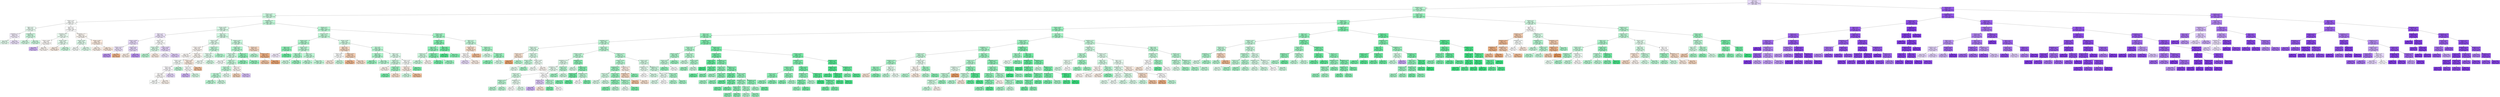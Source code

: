 digraph Tree {
node [shape=box, style="filled", color="black"] ;
0 [label="CCR <= 5.5\ngini = 0.628\nsamples = 104915\nvalue = [19885, 36200, 48830]\nclass = None", fillcolor="#e8dbfa"] ;
1 [label="graphSize <= 22.5\ngini = 0.586\nsamples = 57888\nvalue = [17195, 31798, 8895]\nclass = DCP", fillcolor="#b8f6d2"] ;
0 -> 1 [labeldistance=2.5, labelangle=45, headlabel="True"] ;
2 [label="sdComm <= 0.02\ngini = 0.598\nsamples = 38420\nvalue = [13153, 19738, 5529]\nclass = DCP", fillcolor="#cbf8de"] ;
1 -> 2 ;
3 [label="sdComp <= 0.02\ngini = 0.578\nsamples = 8102\nvalue = [3656, 3714, 732]\nclass = DCP", fillcolor="#fcfffd"] ;
2 -> 3 ;
4 [label="nbproc <= 4.5\ngini = 0.653\nsamples = 814\nvalue = [278, 334, 202]\nclass = DCP", fillcolor="#eafcf2"] ;
3 -> 4 ;
5 [label="graphDepth <= 3.5\ngini = 0.658\nsamples = 310\nvalue = [106, 82, 122]\nclass = None", fillcolor="#f5effd"] ;
4 -> 5 ;
6 [label="gini = 0.643\nsamples = 64\nvalue = [22, 28, 14]\nclass = DCP", fillcolor="#e3fbed"] ;
5 -> 6 ;
7 [label="gini = 0.642\nsamples = 246\nvalue = [84, 54, 108]\nclass = None", fillcolor="#ece2fb"] ;
5 -> 7 ;
8 [label="graphDepth <= 3.5\ngini = 0.608\nsamples = 504\nvalue = [172, 252, 80]\nclass = DCP", fillcolor="#cff9e1"] ;
4 -> 8 ;
9 [label="gini = 0.561\nsamples = 200\nvalue = [78, 106, 16]\nclass = DCP", fillcolor="#d2f9e2"] ;
8 -> 9 ;
10 [label="gini = 0.629\nsamples = 304\nvalue = [94, 146, 64]\nclass = DCP", fillcolor="#cef9e0"] ;
8 -> 10 ;
11 [label="nbproc <= 4.5\ngini = 0.565\nsamples = 7288\nvalue = [3378, 3380, 530]\nclass = DCP", fillcolor="#ffffff"] ;
3 -> 11 ;
12 [label="graphDepth <= 3.5\ngini = 0.575\nsamples = 2770\nvalue = [1190, 1336, 244]\nclass = DCP", fillcolor="#edfdf3"] ;
11 -> 12 ;
13 [label="sdComp <= 0.065\ngini = 0.633\nsamples = 586\nvalue = [244, 234, 108]\nclass = DLS/DC", fillcolor="#fefbf9"] ;
12 -> 13 ;
14 [label="gini = 0.586\nsamples = 72\nvalue = [12, 20, 40]\nclass = None", fillcolor="#cfb3f5"] ;
13 -> 14 ;
15 [label="gini = 0.605\nsamples = 514\nvalue = [232, 214, 68]\nclass = DLS/DC", fillcolor="#fdf7f3"] ;
13 -> 15 ;
16 [label="sdComp <= 0.065\ngini = 0.554\nsamples = 2184\nvalue = [946, 1102, 136]\nclass = DCP", fillcolor="#e6fcef"] ;
12 -> 16 ;
17 [label="gini = 0.575\nsamples = 724\nvalue = [360, 298, 66]\nclass = DLS/DC", fillcolor="#fbede2"] ;
16 -> 17 ;
18 [label="gini = 0.533\nsamples = 1460\nvalue = [586, 804, 70]\nclass = DCP", fillcolor="#cef9e0"] ;
16 -> 18 ;
19 [label="graphDepth <= 3.5\ngini = 0.557\nsamples = 4518\nvalue = [2188, 2044, 286]\nclass = DLS/DC", fillcolor="#fdf8f3"] ;
11 -> 19 ;
20 [label="sdComp <= 0.065\ngini = 0.541\nsamples = 1482\nvalue = [640, 770, 72]\nclass = DCP", fillcolor="#e0fbec"] ;
19 -> 20 ;
21 [label="gini = 0.614\nsamples = 110\nvalue = [46, 48, 16]\nclass = DCP", fillcolor="#f9fefb"] ;
20 -> 21 ;
22 [label="gini = 0.534\nsamples = 1372\nvalue = [594, 722, 56]\nclass = DCP", fillcolor="#defbea"] ;
20 -> 22 ;
23 [label="sdComp <= 0.065\ngini = 0.559\nsamples = 3036\nvalue = [1548, 1274, 214]\nclass = DLS/DC", fillcolor="#fbebe0"] ;
19 -> 23 ;
24 [label="gini = 0.54\nsamples = 1200\nvalue = [610, 536, 54]\nclass = DLS/DC", fillcolor="#fcf1e9"] ;
23 -> 24 ;
25 [label="gini = 0.57\nsamples = 1836\nvalue = [938, 738, 160]\nclass = DLS/DC", fillcolor="#fae8db"] ;
23 -> 25 ;
26 [label="graphDepth <= 3.5\ngini = 0.597\nsamples = 30318\nvalue = [9497, 16024, 4797]\nclass = DCP", fillcolor="#c1f7d8"] ;
2 -> 26 ;
27 [label="sdComp <= 0.065\ngini = 0.641\nsamples = 9102\nvalue = [2975, 4088, 2039]\nclass = DCP", fillcolor="#dbfae8"] ;
26 -> 27 ;
28 [label="nbproc <= 4.5\ngini = 0.656\nsamples = 1020\nvalue = [330, 272, 418]\nclass = None", fillcolor="#efe6fc"] ;
27 -> 28 ;
29 [label="sdComm <= 0.065\ngini = 0.604\nsamples = 432\nvalue = [162, 60, 210]\nclass = None", fillcolor="#e9dcfa"] ;
28 -> 29 ;
30 [label="sdComp <= 0.02\ngini = 0.534\nsamples = 200\nvalue = [88, 8, 104]\nclass = None", fillcolor="#ede3fb"] ;
29 -> 30 ;
31 [label="gini = 0.459\nsamples = 128\nvalue = [38, 4, 86]\nclass = None", fillcolor="#bc95f1"] ;
30 -> 31 ;
32 [label="gini = 0.452\nsamples = 72\nvalue = [50, 4, 18]\nclass = DLS/DC", fillcolor="#f0b48a"] ;
30 -> 32 ;
33 [label="sdComp <= 0.02\ngini = 0.639\nsamples = 232\nvalue = [74, 52, 106]\nclass = None", fillcolor="#e5d7fa"] ;
29 -> 33 ;
34 [label="gini = 0.655\nsamples = 116\nvalue = [48, 38, 30]\nclass = DLS/DC", fillcolor="#fcefe6"] ;
33 -> 34 ;
35 [label="gini = 0.506\nsamples = 116\nvalue = [26, 14, 76]\nclass = None", fillcolor="#b991f1"] ;
33 -> 35 ;
36 [label="sdComp <= 0.02\ngini = 0.663\nsamples = 588\nvalue = [168, 212, 208]\nclass = DCP", fillcolor="#fdfffe"] ;
28 -> 36 ;
37 [label="sdComm <= 0.065\ngini = 0.638\nsamples = 236\nvalue = [76, 108, 52]\nclass = DCP", fillcolor="#d7fae6"] ;
36 -> 37 ;
38 [label="gini = 0.609\nsamples = 156\nvalue = [42, 82, 32]\nclass = DCP", fillcolor="#baf6d3"] ;
37 -> 38 ;
39 [label="gini = 0.651\nsamples = 80\nvalue = [34, 26, 20]\nclass = DLS/DC", fillcolor="#fbece2"] ;
37 -> 39 ;
40 [label="sdComm <= 0.065\ngini = 0.648\nsamples = 352\nvalue = [92, 104, 156]\nclass = None", fillcolor="#e5d5fa"] ;
36 -> 40 ;
41 [label="gini = 0.66\nsamples = 140\nvalue = [40, 44, 56]\nclass = None", fillcolor="#efe6fc"] ;
40 -> 41 ;
42 [label="gini = 0.637\nsamples = 212\nvalue = [52, 60, 100]\nclass = None", fillcolor="#decbf8"] ;
40 -> 42 ;
43 [label="nbproc <= 4.5\ngini = 0.63\nsamples = 8082\nvalue = [2645, 3816, 1621]\nclass = DCP", fillcolor="#d4f9e4"] ;
27 -> 43 ;
44 [label="sdComp <= 0.65\ngini = 0.655\nsamples = 3183\nvalue = [993, 1330, 860]\nclass = DCP", fillcolor="#e1fbec"] ;
43 -> 44 ;
45 [label="sdComm <= 0.065\ngini = 0.656\nsamples = 1941\nvalue = [763, 692, 486]\nclass = DLS/DC", fillcolor="#fef8f4"] ;
44 -> 45 ;
46 [label="gini = 0.62\nsamples = 856\nvalue = [368, 354, 134]\nclass = DLS/DC", fillcolor="#fefbf9"] ;
45 -> 46 ;
47 [label="sdComp <= 0.2\ngini = 0.665\nsamples = 1085\nvalue = [395, 338, 352]\nclass = DLS/DC", fillcolor="#fdf8f3"] ;
45 -> 47 ;
48 [label="sdComm <= 0.65\ngini = 0.666\nsamples = 761\nvalue = [249, 270, 242]\nclass = DCP", fillcolor="#f7fefa"] ;
47 -> 48 ;
49 [label="sdComm <= 0.2\ngini = 0.666\nsamples = 593\nvalue = [201, 182, 210]\nclass = None", fillcolor="#fcfafe"] ;
48 -> 49 ;
50 [label="CCR <= 0.55\ngini = 0.666\nsamples = 475\nvalue = [165, 152, 158]\nclass = DLS/DC", fillcolor="#fefcfb"] ;
49 -> 50 ;
51 [label="gini = 0.667\nsamples = 351\nvalue = [115, 120, 116]\nclass = DCP", fillcolor="#fcfffd"] ;
50 -> 51 ;
52 [label="gini = 0.656\nsamples = 124\nvalue = [50, 32, 42]\nclass = DLS/DC", fillcolor="#fcf3ec"] ;
50 -> 52 ;
53 [label="gini = 0.648\nsamples = 118\nvalue = [36, 30, 52]\nclass = None", fillcolor="#e6d8fa"] ;
49 -> 53 ;
54 [label="gini = 0.608\nsamples = 168\nvalue = [48, 88, 32]\nclass = DCP", fillcolor="#bdf6d5"] ;
48 -> 54 ;
55 [label="sdComm <= 0.65\ngini = 0.638\nsamples = 324\nvalue = [146, 68, 110]\nclass = DLS/DC", fillcolor="#fbeade"] ;
47 -> 55 ;
56 [label="sdComm <= 0.2\ngini = 0.661\nsamples = 176\nvalue = [48, 64, 64]\nclass = DCP", fillcolor="#ffffff"] ;
55 -> 56 ;
57 [label="gini = 0.605\nsamples = 56\nvalue = [14, 12, 30]\nclass = None", fillcolor="#cfb4f5"] ;
56 -> 57 ;
58 [label="gini = 0.652\nsamples = 120\nvalue = [34, 52, 34]\nclass = DCP", fillcolor="#d6fae5"] ;
56 -> 58 ;
59 [label="gini = 0.464\nsamples = 148\nvalue = [98, 4, 46]\nclass = DLS/DC", fillcolor="#f2bf9a"] ;
55 -> 59 ;
60 [label="sdComm <= 0.65\ngini = 0.611\nsamples = 1242\nvalue = [230, 638, 374]\nclass = DCP", fillcolor="#c3f7d9"] ;
44 -> 60 ;
61 [label="sdComm <= 0.2\ngini = 0.65\nsamples = 480\nvalue = [118, 206, 156]\nclass = DCP", fillcolor="#e0fbec"] ;
60 -> 61 ;
62 [label="gini = 0.643\nsamples = 296\nvalue = [62, 122, 112]\nclass = DCP", fillcolor="#f4fef8"] ;
61 -> 62 ;
63 [label="gini = 0.642\nsamples = 184\nvalue = [56, 84, 44]\nclass = DCP", fillcolor="#d4f9e3"] ;
61 -> 63 ;
64 [label="gini = 0.575\nsamples = 762\nvalue = [112, 432, 218]\nclass = DCP", fillcolor="#b1f5cd"] ;
60 -> 64 ;
65 [label="sdComm <= 0.65\ngini = 0.605\nsamples = 4899\nvalue = [1652, 2486, 761]\nclass = DCP", fillcolor="#ccf8df"] ;
43 -> 65 ;
66 [label="sdComp <= 0.65\ngini = 0.58\nsamples = 3885\nvalue = [1122, 2174, 589]\nclass = DCP", fillcolor="#b4f5cf"] ;
65 -> 66 ;
67 [label="sdComm <= 0.065\ngini = 0.603\nsamples = 2343\nvalue = [814, 1180, 349]\nclass = DCP", fillcolor="#d0f9e1"] ;
66 -> 67 ;
68 [label="gini = 0.546\nsamples = 486\nvalue = [228, 234, 24]\nclass = DCP", fillcolor="#fafefc"] ;
67 -> 68 ;
69 [label="sdComp <= 0.2\ngini = 0.61\nsamples = 1857\nvalue = [586, 946, 325]\nclass = DCP", fillcolor="#c7f8db"] ;
67 -> 69 ;
70 [label="sdComm <= 0.2\ngini = 0.598\nsamples = 1647\nvalue = [506, 874, 267]\nclass = DCP", fillcolor="#bff7d6"] ;
69 -> 70 ;
71 [label="CCR <= 0.55\ngini = 0.598\nsamples = 1516\nvalue = [452, 810, 254]\nclass = DCP", fillcolor="#bcf6d5"] ;
70 -> 71 ;
72 [label="gini = 0.593\nsamples = 1326\nvalue = [392, 718, 216]\nclass = DCP", fillcolor="#baf6d3"] ;
71 -> 72 ;
73 [label="gini = 0.626\nsamples = 190\nvalue = [60, 92, 38]\nclass = DCP", fillcolor="#cef9e0"] ;
71 -> 73 ;
74 [label="gini = 0.582\nsamples = 131\nvalue = [54, 64, 13]\nclass = DCP", fillcolor="#e5fcef"] ;
70 -> 74 ;
75 [label="sdComm <= 0.2\ngini = 0.661\nsamples = 210\nvalue = [80, 72, 58]\nclass = DLS/DC", fillcolor="#fdf8f4"] ;
69 -> 75 ;
76 [label="gini = 0.537\nsamples = 118\nvalue = [68, 42, 8]\nclass = DLS/DC", fillcolor="#f6d4bb"] ;
75 -> 76 ;
77 [label="gini = 0.581\nsamples = 92\nvalue = [12, 30, 50]\nclass = None", fillcolor="#d6bff7"] ;
75 -> 77 ;
78 [label="sdComm <= 0.2\ngini = 0.52\nsamples = 1542\nvalue = [308, 994, 240]\nclass = DCP", fillcolor="#91f1b9"] ;
66 -> 78 ;
79 [label="gini = 0.521\nsamples = 688\nvalue = [120, 444, 124]\nclass = DCP", fillcolor="#8ff0b8"] ;
78 -> 79 ;
80 [label="gini = 0.518\nsamples = 854\nvalue = [188, 550, 116]\nclass = DCP", fillcolor="#93f1bb"] ;
78 -> 80 ;
81 [label="sdComp <= 0.2\ngini = 0.603\nsamples = 1014\nvalue = [530, 312, 172]\nclass = DLS/DC", fillcolor="#f7d8c2"] ;
65 -> 81 ;
82 [label="gini = 0.612\nsamples = 374\nvalue = [86, 196, 92]\nclass = DCP", fillcolor="#b6f5d1"] ;
81 -> 82 ;
83 [label="sdComp <= 0.65\ngini = 0.47\nsamples = 640\nvalue = [444, 116, 80]\nclass = DLS/DC", fillcolor="#efb083"] ;
81 -> 83 ;
84 [label="gini = 0.577\nsamples = 218\nvalue = [126, 48, 44]\nclass = DLS/DC", fillcolor="#f3c5a4"] ;
83 -> 84 ;
85 [label="gini = 0.399\nsamples = 422\nvalue = [318, 68, 36]\nclass = DLS/DC", fillcolor="#eda673"] ;
83 -> 85 ;
86 [label="sdComm <= 0.2\ngini = 0.572\nsamples = 21216\nvalue = [6522, 11936, 2758]\nclass = DCP", fillcolor="#b6f5d1"] ;
26 -> 86 ;
87 [label="sdComm <= 0.065\ngini = 0.571\nsamples = 15324\nvalue = [5220, 8402, 1702]\nclass = DCP", fillcolor="#c1f7d7"] ;
86 -> 87 ;
88 [label="sdComp <= 0.02\ngini = 0.555\nsamples = 6706\nvalue = [1994, 3926, 786]\nclass = DCP", fillcolor="#aef4cb"] ;
87 -> 88 ;
89 [label="nbproc <= 4.5\ngini = 0.493\nsamples = 1322\nvalue = [164, 886, 272]\nclass = DCP", fillcolor="#8bf0b5"] ;
88 -> 89 ;
90 [label="gini = 0.659\nsamples = 334\nvalue = [90, 112, 132]\nclass = None", fillcolor="#f4edfd"] ;
89 -> 90 ;
91 [label="gini = 0.361\nsamples = 988\nvalue = [74, 774, 140]\nclass = DCP", fillcolor="#6beca1"] ;
89 -> 91 ;
92 [label="sdComp <= 0.065\ngini = 0.557\nsamples = 5384\nvalue = [1830, 3040, 514]\nclass = DCP", fillcolor="#bcf6d4"] ;
88 -> 92 ;
93 [label="nbproc <= 4.5\ngini = 0.529\nsamples = 920\nvalue = [280, 560, 80]\nclass = DCP", fillcolor="#a8f4c8"] ;
92 -> 93 ;
94 [label="gini = 0.601\nsamples = 260\nvalue = [90, 132, 38]\nclass = DCP", fillcolor="#cef9e0"] ;
93 -> 94 ;
95 [label="gini = 0.493\nsamples = 660\nvalue = [190, 428, 42]\nclass = DCP", fillcolor="#9bf2bf"] ;
93 -> 95 ;
96 [label="nbproc <= 4.5\ngini = 0.561\nsamples = 4464\nvalue = [1550, 2480, 434]\nclass = DCP", fillcolor="#c0f7d7"] ;
92 -> 96 ;
97 [label="gini = 0.553\nsamples = 1740\nvalue = [600, 984, 156]\nclass = DCP", fillcolor="#bcf6d5"] ;
96 -> 97 ;
98 [label="gini = 0.566\nsamples = 2724\nvalue = [950, 1496, 278]\nclass = DCP", fillcolor="#c2f7d8"] ;
96 -> 98 ;
99 [label="sdComp <= 0.065\ngini = 0.579\nsamples = 8618\nvalue = [3226, 4476, 916]\nclass = DCP", fillcolor="#d1f9e2"] ;
87 -> 99 ;
100 [label="nbproc <= 4.5\ngini = 0.584\nsamples = 1702\nvalue = [906, 580, 216]\nclass = DLS/DC", fillcolor="#f7dac5"] ;
99 -> 100 ;
101 [label="sdComp <= 0.02\ngini = 0.654\nsamples = 412\nvalue = [154, 158, 100]\nclass = DCP", fillcolor="#fcfffd"] ;
100 -> 101 ;
102 [label="gini = 0.657\nsamples = 236\nvalue = [98, 70, 68]\nclass = DLS/DC", fillcolor="#fbeade"] ;
101 -> 102 ;
103 [label="gini = 0.616\nsamples = 176\nvalue = [56, 88, 32]\nclass = DCP", fillcolor="#caf8dd"] ;
101 -> 103 ;
104 [label="sdComp <= 0.02\ngini = 0.545\nsamples = 1290\nvalue = [752, 422, 116]\nclass = DLS/DC", fillcolor="#f5cfb4"] ;
100 -> 104 ;
105 [label="gini = 0.482\nsamples = 446\nvalue = [300, 108, 38]\nclass = DLS/DC", fillcolor="#f0b78f"] ;
104 -> 105 ;
106 [label="gini = 0.566\nsamples = 844\nvalue = [452, 314, 78]\nclass = DLS/DC", fillcolor="#f8decb"] ;
104 -> 106 ;
107 [label="CCR <= 0.55\ngini = 0.56\nsamples = 6916\nvalue = [2320, 3896, 700]\nclass = DCP", fillcolor="#bbf6d4"] ;
99 -> 107 ;
108 [label="nbproc <= 4.5\ngini = 0.541\nsamples = 4862\nvalue = [1524, 2886, 452]\nclass = DCP", fillcolor="#aef4cc"] ;
107 -> 108 ;
109 [label="gini = 0.516\nsamples = 1302\nvalue = [322, 834, 146]\nclass = DCP", fillcolor="#98f1bd"] ;
108 -> 109 ;
110 [label="gini = 0.546\nsamples = 3560\nvalue = [1202, 2052, 306]\nclass = DCP", fillcolor="#b8f6d2"] ;
108 -> 110 ;
111 [label="nbproc <= 4.5\ngini = 0.593\nsamples = 2054\nvalue = [796, 1010, 248]\nclass = DCP", fillcolor="#ddfbea"] ;
107 -> 111 ;
112 [label="sdComp <= 0.2\ngini = 0.574\nsamples = 1248\nvalue = [460, 660, 128]\nclass = DCP", fillcolor="#cdf8df"] ;
111 -> 112 ;
113 [label="gini = 0.58\nsamples = 590\nvalue = [284, 250, 56]\nclass = DLS/DC", fillcolor="#fcf2eb"] ;
112 -> 113 ;
114 [label="sdComp <= 0.65\ngini = 0.528\nsamples = 658\nvalue = [176, 410, 72]\nclass = DCP", fillcolor="#9ff2c2"] ;
112 -> 114 ;
115 [label="gini = 0.44\nsamples = 454\nvalue = [64, 328, 62]\nclass = DCP", fillcolor="#79edaa"] ;
114 -> 115 ;
116 [label="gini = 0.535\nsamples = 204\nvalue = [112, 82, 10]\nclass = DLS/DC", fillcolor="#f9e0ce"] ;
114 -> 116 ;
117 [label="sdComp <= 0.65\ngini = 0.615\nsamples = 806\nvalue = [336, 350, 120]\nclass = DCP", fillcolor="#f9fefb"] ;
111 -> 117 ;
118 [label="sdComp <= 0.2\ngini = 0.612\nsamples = 680\nvalue = [320, 258, 102]\nclass = DLS/DC", fillcolor="#fbece2"] ;
117 -> 118 ;
119 [label="gini = 0.59\nsamples = 382\nvalue = [138, 196, 48]\nclass = DCP", fillcolor="#d0f9e1"] ;
118 -> 119 ;
120 [label="gini = 0.551\nsamples = 298\nvalue = [182, 62, 54]\nclass = DLS/DC", fillcolor="#f2bf9a"] ;
118 -> 120 ;
121 [label="gini = 0.43\nsamples = 126\nvalue = [16, 92, 18]\nclass = DCP", fillcolor="#77eda9"] ;
117 -> 121 ;
122 [label="sdComm <= 0.65\ngini = 0.559\nsamples = 5892\nvalue = [1302, 3534, 1056]\nclass = DCP", fillcolor="#9ff2c2"] ;
86 -> 122 ;
123 [label="sdComp <= 0.65\ngini = 0.479\nsamples = 3066\nvalue = [464, 2106, 496]\nclass = DCP", fillcolor="#83efb0"] ;
122 -> 123 ;
124 [label="nbproc <= 4.5\ngini = 0.527\nsamples = 1828\nvalue = [334, 1168, 326]\nclass = DCP", fillcolor="#90f0b9"] ;
123 -> 124 ;
125 [label="sdComp <= 0.2\ngini = 0.627\nsamples = 456\nvalue = [144, 220, 92]\nclass = DCP", fillcolor="#cff9e0"] ;
124 -> 125 ;
126 [label="gini = 0.62\nsamples = 406\nvalue = [124, 202, 80]\nclass = DCP", fillcolor="#c8f8dc"] ;
125 -> 126 ;
127 [label="gini = 0.653\nsamples = 50\nvalue = [20, 18, 12]\nclass = DLS/DC", fillcolor="#fdf7f3"] ;
125 -> 127 ;
128 [label="sdComp <= 0.2\ngini = 0.474\nsamples = 1372\nvalue = [190, 948, 234]\nclass = DCP", fillcolor="#83efb0"] ;
124 -> 128 ;
129 [label="gini = 0.397\nsamples = 756\nvalue = [40, 566, 150]\nclass = DCP", fillcolor="#77eda9"] ;
128 -> 129 ;
130 [label="gini = 0.538\nsamples = 616\nvalue = [150, 382, 84]\nclass = DCP", fillcolor="#9cf2c0"] ;
128 -> 130 ;
131 [label="nbproc <= 4.5\ngini = 0.396\nsamples = 1238\nvalue = [130, 938, 170]\nclass = DCP", fillcolor="#71eca4"] ;
123 -> 131 ;
132 [label="gini = 0.195\nsamples = 406\nvalue = [4, 362, 40]\nclass = DCP", fillcolor="#51e890"] ;
131 -> 132 ;
133 [label="gini = 0.473\nsamples = 832\nvalue = [126, 576, 130]\nclass = DCP", fillcolor="#81eeaf"] ;
131 -> 133 ;
134 [label="nbproc <= 4.5\ngini = 0.617\nsamples = 2826\nvalue = [838, 1428, 560]\nclass = DCP", fillcolor="#c4f7da"] ;
122 -> 134 ;
135 [label="sdComp <= 0.65\ngini = 0.622\nsamples = 536\nvalue = [264, 106, 166]\nclass = DLS/DC", fillcolor="#f8decb"] ;
134 -> 135 ;
136 [label="sdComp <= 0.2\ngini = 0.632\nsamples = 364\nvalue = [152, 66, 146]\nclass = DLS/DC", fillcolor="#fefcfa"] ;
135 -> 136 ;
137 [label="gini = 0.646\nsamples = 118\nvalue = [38, 28, 52]\nclass = None", fillcolor="#e9dcfa"] ;
136 -> 137 ;
138 [label="gini = 0.615\nsamples = 246\nvalue = [114, 38, 94]\nclass = DLS/DC", fillcolor="#fceee5"] ;
136 -> 138 ;
139 [label="gini = 0.508\nsamples = 172\nvalue = [112, 40, 20]\nclass = DLS/DC", fillcolor="#f1ba93"] ;
135 -> 139 ;
140 [label="sdComp <= 0.2\ngini = 0.574\nsamples = 2290\nvalue = [574, 1322, 394]\nclass = DCP", fillcolor="#a9f4c8"] ;
134 -> 140 ;
141 [label="gini = 0.645\nsamples = 628\nvalue = [190, 282, 156]\nclass = DCP", fillcolor="#d5fae5"] ;
140 -> 141 ;
142 [label="sdComp <= 0.65\ngini = 0.535\nsamples = 1662\nvalue = [384, 1040, 238]\nclass = DCP", fillcolor="#99f2be"] ;
140 -> 142 ;
143 [label="gini = 0.5\nsamples = 1328\nvalue = [270, 882, 176]\nclass = DCP", fillcolor="#8cf0b6"] ;
142 -> 143 ;
144 [label="gini = 0.625\nsamples = 334\nvalue = [114, 158, 62]\nclass = DCP", fillcolor="#d7fae6"] ;
142 -> 144 ;
145 [label="sdComm <= 0.65\ngini = 0.543\nsamples = 19468\nvalue = [4042, 12060, 3366]\nclass = DCP", fillcolor="#98f1be"] ;
1 -> 145 ;
146 [label="sdComp <= 0.2\ngini = 0.522\nsamples = 16620\nvalue = [3144, 10698, 2778]\nclass = DCP", fillcolor="#90f0b8"] ;
145 -> 146 ;
147 [label="sdComp <= 0.065\ngini = 0.544\nsamples = 12648\nvalue = [2898, 7798, 1952]\nclass = DCP", fillcolor="#9bf2c0"] ;
146 -> 147 ;
148 [label="nbproc <= 4.5\ngini = 0.528\nsamples = 5374\nvalue = [804, 3412, 1158]\nclass = DCP", fillcolor="#95f1bc"] ;
147 -> 148 ;
149 [label="graphDepth <= 6.5\ngini = 0.608\nsamples = 2032\nvalue = [380, 1058, 594]\nclass = DCP", fillcolor="#bff7d6"] ;
148 -> 149 ;
150 [label="sdComm <= 0.02\ngini = 0.653\nsamples = 346\nvalue = [100, 148, 98]\nclass = DCP", fillcolor="#d8fae6"] ;
149 -> 150 ;
151 [label="sdComp <= 0.02\ngini = 0.613\nsamples = 122\nvalue = [60, 42, 20]\nclass = DLS/DC", fillcolor="#f9e3d2"] ;
150 -> 151 ;
152 [label="gini = 0.361\nsamples = 64\nvalue = [50, 10, 4]\nclass = DLS/DC", fillcolor="#eca26c"] ;
151 -> 152 ;
153 [label="gini = 0.59\nsamples = 58\nvalue = [10, 32, 16]\nclass = DCP", fillcolor="#b4f5cf"] ;
151 -> 153 ;
154 [label="sdComp <= 0.02\ngini = 0.623\nsamples = 224\nvalue = [40, 106, 78]\nclass = DCP", fillcolor="#d9fae7"] ;
150 -> 154 ;
155 [label="sdComm <= 0.065\ngini = 0.57\nsamples = 114\nvalue = [12, 62, 40]\nclass = DCP", fillcolor="#c4f7da"] ;
154 -> 155 ;
156 [label="gini = 0.561\nsamples = 56\nvalue = [4, 28, 24]\nclass = DCP", fillcolor="#e6fcef"] ;
155 -> 156 ;
157 [label="gini = 0.561\nsamples = 58\nvalue = [8, 34, 16]\nclass = DCP", fillcolor="#aaf4c9"] ;
155 -> 157 ;
158 [label="sdComm <= 0.065\ngini = 0.656\nsamples = 110\nvalue = [28, 44, 38]\nclass = DCP", fillcolor="#eefdf4"] ;
154 -> 158 ;
159 [label="gini = 0.619\nsamples = 64\nvalue = [10, 28, 26]\nclass = DCP", fillcolor="#f5fef8"] ;
158 -> 159 ;
160 [label="gini = 0.658\nsamples = 46\nvalue = [18, 16, 12]\nclass = DLS/DC", fillcolor="#fdf7f2"] ;
158 -> 160 ;
161 [label="sdComp <= 0.02\ngini = 0.595\nsamples = 1686\nvalue = [280, 910, 496]\nclass = DCP", fillcolor="#baf6d3"] ;
149 -> 161 ;
162 [label="sdComm <= 0.065\ngini = 0.573\nsamples = 936\nvalue = [112, 516, 308]\nclass = DCP", fillcolor="#bdf6d5"] ;
161 -> 162 ;
163 [label="graphDepth <= 25.5\ngini = 0.611\nsamples = 588\nvalue = [88, 280, 220]\nclass = DCP", fillcolor="#dffbea"] ;
162 -> 163 ;
164 [label="graphDepth <= 13.5\ngini = 0.62\nsamples = 492\nvalue = [80, 224, 188]\nclass = DCP", fillcolor="#e8fcf0"] ;
163 -> 164 ;
165 [label="sdComm <= 0.02\ngini = 0.591\nsamples = 260\nvalue = [32, 132, 96]\nclass = DCP", fillcolor="#d4f9e3"] ;
164 -> 165 ;
166 [label="graphSize <= 40.0\ngini = 0.55\nsamples = 116\nvalue = [10, 66, 40]\nclass = DCP", fillcolor="#bbf6d4"] ;
165 -> 166 ;
167 [label="gini = 0.558\nsamples = 60\nvalue = [6, 34, 20]\nclass = DCP", fillcolor="#baf6d3"] ;
166 -> 167 ;
168 [label="gini = 0.541\nsamples = 56\nvalue = [4, 32, 20]\nclass = DCP", fillcolor="#bdf6d5"] ;
166 -> 168 ;
169 [label="graphDepth <= 9.0\ngini = 0.615\nsamples = 144\nvalue = [22, 66, 56]\nclass = DCP", fillcolor="#e9fcf1"] ;
165 -> 169 ;
170 [label="gini = 0.573\nsamples = 48\nvalue = [4, 22, 22]\nclass = DCP", fillcolor="#ffffff"] ;
169 -> 170 ;
171 [label="gini = 0.629\nsamples = 96\nvalue = [18, 44, 34]\nclass = DCP", fillcolor="#dffbeb"] ;
169 -> 171 ;
172 [label="sdComm <= 0.02\ngini = 0.643\nsamples = 232\nvalue = [48, 92, 92]\nclass = DCP", fillcolor="#ffffff"] ;
164 -> 172 ;
173 [label="graphSize <= 75.0\ngini = 0.642\nsamples = 130\nvalue = [36, 34, 60]\nclass = None", fillcolor="#dfccf8"] ;
172 -> 173 ;
174 [label="gini = 0.598\nsamples = 88\nvalue = [18, 22, 48]\nclass = None", fillcolor="#cdb1f5"] ;
173 -> 174 ;
175 [label="gini = 0.653\nsamples = 42\nvalue = [18, 12, 12]\nclass = DLS/DC", fillcolor="#fae6d7"] ;
173 -> 175 ;
176 [label="graphSize <= 75.0\ngini = 0.564\nsamples = 102\nvalue = [12, 58, 32]\nclass = DCP", fillcolor="#b5f5d0"] ;
172 -> 176 ;
177 [label="gini = 0.416\nsamples = 46\nvalue = [4, 34, 8]\nclass = DCP", fillcolor="#78eda9"] ;
176 -> 177 ;
178 [label="gini = 0.612\nsamples = 56\nvalue = [8, 24, 24]\nclass = DCP", fillcolor="#ffffff"] ;
176 -> 178 ;
179 [label="sdComm <= 0.02\ngini = 0.542\nsamples = 96\nvalue = [8, 56, 32]\nclass = DCP", fillcolor="#b5f5d0"] ;
163 -> 179 ;
180 [label="gini = 0.486\nsamples = 50\nvalue = [2, 32, 16]\nclass = DCP", fillcolor="#a2f3c4"] ;
179 -> 180 ;
181 [label="gini = 0.59\nsamples = 46\nvalue = [6, 24, 16]\nclass = DCP", fillcolor="#caf8dd"] ;
179 -> 181 ;
182 [label="graphDepth <= 9.0\ngini = 0.471\nsamples = 348\nvalue = [24, 236, 88]\nclass = DCP", fillcolor="#8ef0b7"] ;
162 -> 182 ;
183 [label="gini = 0.62\nsamples = 46\nvalue = [8, 22, 16]\nclass = DCP", fillcolor="#d7fae6"] ;
182 -> 183 ;
184 [label="graphSize <= 75.0\ngini = 0.438\nsamples = 302\nvalue = [16, 214, 72]\nclass = DCP", fillcolor="#85efb1"] ;
182 -> 184 ;
185 [label="graphSize <= 40.0\ngini = 0.361\nsamples = 206\nvalue = [8, 160, 38]\nclass = DCP", fillcolor="#6feca4"] ;
184 -> 185 ;
186 [label="gini = 0.426\nsamples = 110\nvalue = [8, 80, 22]\nclass = DCP", fillcolor="#7ceeac"] ;
185 -> 186 ;
187 [label="gini = 0.278\nsamples = 96\nvalue = [0, 80, 16]\nclass = DCP", fillcolor="#61ea9a"] ;
185 -> 187 ;
188 [label="graphDepth <= 25.5\ngini = 0.551\nsamples = 96\nvalue = [8, 54, 34]\nclass = DCP", fillcolor="#bff7d6"] ;
184 -> 188 ;
189 [label="gini = 0.56\nsamples = 60\nvalue = [4, 28, 28]\nclass = DCP", fillcolor="#ffffff"] ;
188 -> 189 ;
190 [label="gini = 0.438\nsamples = 36\nvalue = [4, 26, 6]\nclass = DCP", fillcolor="#7beeab"] ;
188 -> 190 ;
191 [label="graphSize <= 75.0\ngini = 0.611\nsamples = 750\nvalue = [168, 394, 188]\nclass = DCP", fillcolor="#b6f5d1"] ;
161 -> 191 ;
192 [label="sdComm <= 0.065\ngini = 0.6\nsamples = 476\nvalue = [132, 256, 88]\nclass = DCP", fillcolor="#b8f6d2"] ;
191 -> 192 ;
193 [label="graphDepth <= 9.0\ngini = 0.564\nsamples = 350\nvalue = [74, 208, 68]\nclass = DCP", fillcolor="#9ff2c2"] ;
192 -> 193 ;
194 [label="sdComm <= 0.02\ngini = 0.602\nsamples = 84\nvalue = [12, 42, 30]\nclass = DCP", fillcolor="#d3f9e3"] ;
193 -> 194 ;
195 [label="gini = 0.586\nsamples = 36\nvalue = [4, 18, 14]\nclass = DCP", fillcolor="#dbfae8"] ;
194 -> 195 ;
196 [label="gini = 0.611\nsamples = 48\nvalue = [8, 24, 16]\nclass = DCP", fillcolor="#cef8e0"] ;
194 -> 196 ;
197 [label="sdComm <= 0.02\ngini = 0.536\nsamples = 266\nvalue = [62, 166, 38]\nclass = DCP", fillcolor="#9af2bf"] ;
193 -> 197 ;
198 [label="graphDepth <= 13.5\ngini = 0.518\nsamples = 142\nvalue = [26, 92, 24]\nclass = DCP", fillcolor="#8ef0b7"] ;
197 -> 198 ;
199 [label="gini = 0.465\nsamples = 100\nvalue = [14, 70, 16]\nclass = DCP", fillcolor="#80eeae"] ;
198 -> 199 ;
200 [label="gini = 0.608\nsamples = 42\nvalue = [12, 22, 8]\nclass = DCP", fillcolor="#bdf6d5"] ;
198 -> 200 ;
201 [label="graphDepth <= 13.5\ngini = 0.547\nsamples = 124\nvalue = [36, 74, 14]\nclass = DCP", fillcolor="#aaf4c9"] ;
197 -> 201 ;
202 [label="gini = 0.62\nsamples = 62\nvalue = [24, 28, 10]\nclass = DCP", fillcolor="#eafcf2"] ;
201 -> 202 ;
203 [label="gini = 0.408\nsamples = 62\nvalue = [12, 46, 4]\nclass = DCP", fillcolor="#78eda9"] ;
201 -> 203 ;
204 [label="graphDepth <= 13.5\ngini = 0.618\nsamples = 126\nvalue = [58, 48, 20]\nclass = DLS/DC", fillcolor="#fcefe6"] ;
192 -> 204 ;
205 [label="graphDepth <= 9.0\ngini = 0.597\nsamples = 102\nvalue = [54, 32, 16]\nclass = DLS/DC", fillcolor="#f7d7c1"] ;
204 -> 205 ;
206 [label="gini = 0.544\nsamples = 26\nvalue = [16, 6, 4]\nclass = DLS/DC", fillcolor="#f2c09c"] ;
205 -> 206 ;
207 [label="gini = 0.608\nsamples = 76\nvalue = [38, 26, 12]\nclass = DLS/DC", fillcolor="#f9e1cf"] ;
205 -> 207 ;
208 [label="gini = 0.5\nsamples = 24\nvalue = [4, 16, 4]\nclass = DCP", fillcolor="#88efb3"] ;
204 -> 208 ;
209 [label="sdComm <= 0.02\ngini = 0.596\nsamples = 274\nvalue = [36, 138, 100]\nclass = DCP", fillcolor="#d4f9e3"] ;
191 -> 209 ;
210 [label="graphDepth <= 25.5\ngini = 0.651\nsamples = 90\nvalue = [22, 38, 30]\nclass = DCP", fillcolor="#e5fcee"] ;
209 -> 210 ;
211 [label="gini = 0.64\nsamples = 50\nvalue = [10, 20, 20]\nclass = DCP", fillcolor="#ffffff"] ;
210 -> 211 ;
212 [label="gini = 0.645\nsamples = 40\nvalue = [12, 18, 10]\nclass = DCP", fillcolor="#d5f9e4"] ;
210 -> 212 ;
213 [label="graphDepth <= 25.5\ngini = 0.554\nsamples = 184\nvalue = [14, 100, 70]\nclass = DCP", fillcolor="#cbf8de"] ;
209 -> 213 ;
214 [label="sdComm <= 0.065\ngini = 0.583\nsamples = 100\nvalue = [10, 48, 42]\nclass = DCP", fillcolor="#ebfcf2"] ;
213 -> 214 ;
215 [label="gini = 0.556\nsamples = 58\nvalue = [4, 30, 24]\nclass = DCP", fillcolor="#dcfae9"] ;
214 -> 215 ;
216 [label="gini = 0.612\nsamples = 42\nvalue = [6, 18, 18]\nclass = DCP", fillcolor="#ffffff"] ;
214 -> 216 ;
217 [label="sdComm <= 0.065\ngini = 0.503\nsamples = 84\nvalue = [4, 52, 28]\nclass = DCP", fillcolor="#aaf4c9"] ;
213 -> 217 ;
218 [label="gini = 0.541\nsamples = 44\nvalue = [4, 26, 14]\nclass = DCP", fillcolor="#b0f5cd"] ;
217 -> 218 ;
219 [label="gini = 0.455\nsamples = 40\nvalue = [0, 26, 14]\nclass = DCP", fillcolor="#a4f3c5"] ;
217 -> 219 ;
220 [label="graphDepth <= 6.5\ngini = 0.459\nsamples = 3342\nvalue = [424, 2354, 564]\nclass = DCP", fillcolor="#7feeae"] ;
148 -> 220 ;
221 [label="sdComp <= 0.02\ngini = 0.58\nsamples = 678\nvalue = [188, 382, 108]\nclass = DCP", fillcolor="#b1f5cd"] ;
220 -> 221 ;
222 [label="sdComm <= 0.065\ngini = 0.598\nsamples = 384\nvalue = [86, 210, 88]\nclass = DCP", fillcolor="#adf4cb"] ;
221 -> 222 ;
223 [label="sdComm <= 0.02\ngini = 0.623\nsamples = 240\nvalue = [68, 120, 52]\nclass = DCP", fillcolor="#c3f7d9"] ;
222 -> 223 ;
224 [label="gini = 0.533\nsamples = 114\nvalue = [22, 72, 20]\nclass = DCP", fillcolor="#93f1bb"] ;
223 -> 224 ;
225 [label="gini = 0.657\nsamples = 126\nvalue = [46, 48, 32]\nclass = DCP", fillcolor="#fafefc"] ;
223 -> 225 ;
226 [label="gini = 0.531\nsamples = 144\nvalue = [18, 90, 36]\nclass = DCP", fillcolor="#9cf2c0"] ;
222 -> 226 ;
227 [label="sdComm <= 0.02\ngini = 0.533\nsamples = 294\nvalue = [102, 172, 20]\nclass = DCP", fillcolor="#b7f6d1"] ;
221 -> 227 ;
228 [label="gini = 0.635\nsamples = 84\nvalue = [24, 40, 20]\nclass = DCP", fillcolor="#caf8dd"] ;
227 -> 228 ;
229 [label="sdComm <= 0.065\ngini = 0.467\nsamples = 210\nvalue = [78, 132, 0]\nclass = DCP", fillcolor="#aef4cb"] ;
227 -> 229 ;
230 [label="gini = 0.448\nsamples = 130\nvalue = [44, 86, 0]\nclass = DCP", fillcolor="#9ef2c1"] ;
229 -> 230 ;
231 [label="gini = 0.489\nsamples = 80\nvalue = [34, 46, 0]\nclass = DCP", fillcolor="#cbf8de"] ;
229 -> 231 ;
232 [label="sdComp <= 0.02\ngini = 0.415\nsamples = 2664\nvalue = [236, 1972, 456]\nclass = DCP", fillcolor="#77eda8"] ;
220 -> 232 ;
233 [label="graphSize <= 40.0\ngini = 0.397\nsamples = 1134\nvalue = [56, 848, 230]\nclass = DCP", fillcolor="#78eda9"] ;
232 -> 233 ;
234 [label="sdComm <= 0.02\ngini = 0.305\nsamples = 388\nvalue = [12, 318, 58]\nclass = DCP", fillcolor="#63eb9c"] ;
233 -> 234 ;
235 [label="gini = 0.114\nsamples = 66\nvalue = [4, 62, 0]\nclass = DCP", fillcolor="#46e789"] ;
234 -> 235 ;
236 [label="sdComm <= 0.065\ngini = 0.335\nsamples = 322\nvalue = [8, 256, 58]\nclass = DCP", fillcolor="#6beca0"] ;
234 -> 236 ;
237 [label="gini = 0.3\nsamples = 272\nvalue = [0, 222, 50]\nclass = DCP", fillcolor="#66eb9d"] ;
236 -> 237 ;
238 [label="gini = 0.486\nsamples = 50\nvalue = [8, 34, 8]\nclass = DCP", fillcolor="#84efb1"] ;
236 -> 238 ;
239 [label="graphDepth <= 12.5\ngini = 0.439\nsamples = 746\nvalue = [44, 530, 172]\nclass = DCP", fillcolor="#84efb0"] ;
233 -> 239 ;
240 [label="sdComm <= 0.02\ngini = 0.518\nsamples = 148\nvalue = [26, 96, 26]\nclass = DCP", fillcolor="#8df0b7"] ;
239 -> 240 ;
241 [label="gini = 0.536\nsamples = 52\nvalue = [6, 32, 14]\nclass = DCP", fillcolor="#a1f3c3"] ;
240 -> 241 ;
242 [label="sdComm <= 0.065\ngini = 0.497\nsamples = 96\nvalue = [20, 64, 12]\nclass = DCP", fillcolor="#8cf0b6"] ;
240 -> 242 ;
243 [label="gini = 0.454\nsamples = 46\nvalue = [16, 30, 0]\nclass = DCP", fillcolor="#a3f3c4"] ;
242 -> 243 ;
244 [label="gini = 0.474\nsamples = 50\nvalue = [4, 34, 12]\nclass = DCP", fillcolor="#8cf0b6"] ;
242 -> 244 ;
245 [label="graphSize <= 75.0\ngini = 0.413\nsamples = 598\nvalue = [18, 434, 146]\nclass = DCP", fillcolor="#81eeaf"] ;
239 -> 245 ;
246 [label="sdComm <= 0.02\ngini = 0.348\nsamples = 334\nvalue = [2, 260, 72]\nclass = DCP", fillcolor="#71eca5"] ;
245 -> 246 ;
247 [label="gini = 0.298\nsamples = 88\nvalue = [0, 72, 16]\nclass = DCP", fillcolor="#65eb9d"] ;
246 -> 247 ;
248 [label="sdComm <= 0.065\ngini = 0.364\nsamples = 246\nvalue = [2, 188, 56]\nclass = DCP", fillcolor="#75eda7"] ;
246 -> 248 ;
249 [label="gini = 0.359\nsamples = 114\nvalue = [2, 88, 24]\nclass = DCP", fillcolor="#72eda5"] ;
248 -> 249 ;
250 [label="gini = 0.367\nsamples = 132\nvalue = [0, 100, 32]\nclass = DCP", fillcolor="#78eda9"] ;
248 -> 250 ;
251 [label="sdComm <= 0.065\ngini = 0.483\nsamples = 264\nvalue = [16, 174, 74]\nclass = DCP", fillcolor="#97f1bd"] ;
245 -> 251 ;
252 [label="graphDepth <= 25.5\ngini = 0.463\nsamples = 188\nvalue = [4, 124, 60]\nclass = DCP", fillcolor="#9cf2c0"] ;
251 -> 252 ;
253 [label="sdComm <= 0.02\ngini = 0.459\nsamples = 82\nvalue = [4, 56, 22]\nclass = DCP", fillcolor="#8ff0b8"] ;
252 -> 253 ;
254 [label="gini = 0.423\nsamples = 46\nvalue = [0, 32, 14]\nclass = DCP", fillcolor="#90f0b8"] ;
253 -> 254 ;
255 [label="gini = 0.494\nsamples = 36\nvalue = [4, 24, 8]\nclass = DCP", fillcolor="#8ef0b7"] ;
253 -> 255 ;
256 [label="sdComm <= 0.02\ngini = 0.46\nsamples = 106\nvalue = [0, 68, 38]\nclass = DCP", fillcolor="#a8f4c7"] ;
252 -> 256 ;
257 [label="gini = 0.476\nsamples = 46\nvalue = [0, 28, 18]\nclass = DCP", fillcolor="#b8f6d2"] ;
256 -> 257 ;
258 [label="gini = 0.444\nsamples = 60\nvalue = [0, 40, 20]\nclass = DCP", fillcolor="#9cf2c0"] ;
256 -> 258 ;
259 [label="graphDepth <= 25.5\ngini = 0.508\nsamples = 76\nvalue = [12, 50, 14]\nclass = DCP", fillcolor="#8cf0b6"] ;
251 -> 259 ;
260 [label="gini = 0.58\nsamples = 42\nvalue = [8, 24, 10]\nclass = DCP", fillcolor="#a8f4c8"] ;
259 -> 260 ;
261 [label="gini = 0.388\nsamples = 34\nvalue = [4, 26, 4]\nclass = DCP", fillcolor="#6eeca3"] ;
259 -> 261 ;
262 [label="sdComm <= 0.065\ngini = 0.425\nsamples = 1530\nvalue = [180, 1124, 226]\nclass = DCP", fillcolor="#77eda8"] ;
232 -> 262 ;
263 [label="graphDepth <= 13.5\ngini = 0.474\nsamples = 1168\nvalue = [172, 808, 188]\nclass = DCP", fillcolor="#82efaf"] ;
262 -> 263 ;
264 [label="graphSize <= 40.0\ngini = 0.504\nsamples = 806\nvalue = [130, 534, 142]\nclass = DCP", fillcolor="#8af0b5"] ;
263 -> 264 ;
265 [label="sdComm <= 0.02\ngini = 0.505\nsamples = 662\nvalue = [120, 438, 104]\nclass = DCP", fillcolor="#8bf0b5"] ;
264 -> 265 ;
266 [label="gini = 0.522\nsamples = 240\nvalue = [50, 154, 36]\nclass = DCP", fillcolor="#93f1ba"] ;
265 -> 266 ;
267 [label="gini = 0.494\nsamples = 422\nvalue = [70, 284, 68]\nclass = DCP", fillcolor="#87efb2"] ;
265 -> 267 ;
268 [label="sdComm <= 0.02\ngini = 0.481\nsamples = 144\nvalue = [10, 96, 38]\nclass = DCP", fillcolor="#93f1ba"] ;
264 -> 268 ;
269 [label="gini = 0.4\nsamples = 94\nvalue = [0, 68, 26]\nclass = DCP", fillcolor="#85efb1"] ;
268 -> 269 ;
270 [label="gini = 0.589\nsamples = 50\nvalue = [10, 28, 12]\nclass = DCP", fillcolor="#acf4ca"] ;
268 -> 270 ;
271 [label="sdComm <= 0.02\ngini = 0.397\nsamples = 362\nvalue = [42, 274, 46]\nclass = DCP", fillcolor="#70eca4"] ;
263 -> 271 ;
272 [label="graphDepth <= 25.5\ngini = 0.519\nsamples = 170\nvalue = [32, 110, 28]\nclass = DCP", fillcolor="#8ff0b8"] ;
271 -> 272 ;
273 [label="graphSize <= 75.0\ngini = 0.472\nsamples = 124\nvalue = [20, 86, 18]\nclass = DCP", fillcolor="#81eeaf"] ;
272 -> 273 ;
274 [label="gini = 0.517\nsamples = 72\nvalue = [18, 46, 8]\nclass = DCP", fillcolor="#98f2be"] ;
273 -> 274 ;
275 [label="gini = 0.37\nsamples = 52\nvalue = [2, 40, 10]\nclass = DCP", fillcolor="#72eca5"] ;
273 -> 275 ;
276 [label="gini = 0.612\nsamples = 46\nvalue = [12, 24, 10]\nclass = DCP", fillcolor="#b9f6d3"] ;
272 -> 276 ;
277 [label="graphSize <= 75.0\ngini = 0.259\nsamples = 192\nvalue = [10, 164, 18]\nclass = DCP", fillcolor="#59e995"] ;
271 -> 277 ;
278 [label="gini = 0.081\nsamples = 94\nvalue = [0, 90, 4]\nclass = DCP", fillcolor="#42e687"] ;
277 -> 278 ;
279 [label="graphDepth <= 25.5\ngini = 0.399\nsamples = 98\nvalue = [10, 74, 14]\nclass = DCP", fillcolor="#72eca5"] ;
277 -> 279 ;
280 [label="gini = 0.381\nsamples = 50\nvalue = [10, 38, 2]\nclass = DCP", fillcolor="#74eda7"] ;
279 -> 280 ;
281 [label="gini = 0.375\nsamples = 48\nvalue = [0, 36, 12]\nclass = DCP", fillcolor="#7beeab"] ;
279 -> 281 ;
282 [label="graphSize <= 75.0\ngini = 0.226\nsamples = 362\nvalue = [8, 316, 38]\nclass = DCP", fillcolor="#55e993"] ;
262 -> 282 ;
283 [label="graphSize <= 40.0\ngini = 0.179\nsamples = 246\nvalue = [4, 222, 20]\nclass = DCP", fillcolor="#4ee88e"] ;
282 -> 283 ;
284 [label="gini = 0.194\nsamples = 188\nvalue = [4, 168, 16]\nclass = DCP", fillcolor="#50e890"] ;
283 -> 284 ;
285 [label="graphDepth <= 12.5\ngini = 0.128\nsamples = 58\nvalue = [0, 54, 4]\nclass = DCP", fillcolor="#48e78a"] ;
283 -> 285 ;
286 [label="gini = 0.133\nsamples = 28\nvalue = [0, 26, 2]\nclass = DCP", fillcolor="#48e78b"] ;
285 -> 286 ;
287 [label="gini = 0.124\nsamples = 30\nvalue = [0, 28, 2]\nclass = DCP", fillcolor="#47e78a"] ;
285 -> 287 ;
288 [label="graphDepth <= 25.5\ngini = 0.318\nsamples = 116\nvalue = [4, 94, 18]\nclass = DCP", fillcolor="#65eb9d"] ;
282 -> 288 ;
289 [label="gini = 0.46\nsamples = 40\nvalue = [4, 28, 8]\nclass = DCP", fillcolor="#83efb0"] ;
288 -> 289 ;
290 [label="gini = 0.229\nsamples = 76\nvalue = [0, 66, 10]\nclass = DCP", fillcolor="#57e994"] ;
288 -> 290 ;
291 [label="CCR <= 0.55\ngini = 0.542\nsamples = 7274\nvalue = [2094, 4386, 794]\nclass = DCP", fillcolor="#a7f3c7"] ;
147 -> 291 ;
292 [label="sdComm <= 0.065\ngini = 0.501\nsamples = 5476\nvalue = [1580, 3508, 388]\nclass = DCP", fillcolor="#9df2c1"] ;
291 -> 292 ;
293 [label="graphDepth <= 9.0\ngini = 0.51\nsamples = 4090\nvalue = [1324, 2528, 238]\nclass = DCP", fillcolor="#a9f4c8"] ;
292 -> 293 ;
294 [label="sdComm <= 0.02\ngini = 0.542\nsamples = 1444\nvalue = [538, 810, 96]\nclass = DCP", fillcolor="#c4f7d9"] ;
293 -> 294 ;
295 [label="graphSize <= 40.0\ngini = 0.51\nsamples = 784\nvalue = [254, 484, 46]\nclass = DCP", fillcolor="#a9f4c8"] ;
294 -> 295 ;
296 [label="nbproc <= 4.5\ngini = 0.473\nsamples = 570\nvalue = [166, 378, 26]\nclass = DCP", fillcolor="#97f1bd"] ;
295 -> 296 ;
297 [label="gini = 0.576\nsamples = 82\nvalue = [42, 32, 8]\nclass = DLS/DC", fillcolor="#fae6d7"] ;
296 -> 297 ;
298 [label="gini = 0.431\nsamples = 488\nvalue = [124, 346, 18]\nclass = DCP", fillcolor="#86efb2"] ;
296 -> 298 ;
299 [label="nbproc <= 4.5\ngini = 0.577\nsamples = 214\nvalue = [88, 106, 20]\nclass = DCP", fillcolor="#e3fbed"] ;
295 -> 299 ;
300 [label="gini = 0.48\nsamples = 50\nvalue = [20, 30, 0]\nclass = DCP", fillcolor="#bdf6d5"] ;
299 -> 300 ;
301 [label="gini = 0.598\nsamples = 164\nvalue = [68, 76, 20]\nclass = DCP", fillcolor="#eefdf4"] ;
299 -> 301 ;
302 [label="graphSize <= 40.0\ngini = 0.565\nsamples = 660\nvalue = [284, 326, 50]\nclass = DCP", fillcolor="#e9fcf1"] ;
294 -> 302 ;
303 [label="nbproc <= 4.5\ngini = 0.576\nsamples = 476\nvalue = [226, 208, 42]\nclass = DLS/DC", fillcolor="#fdf7f2"] ;
302 -> 303 ;
304 [label="gini = 0.571\nsamples = 78\nvalue = [24, 44, 10]\nclass = DCP", fillcolor="#b6f5d0"] ;
303 -> 304 ;
305 [label="gini = 0.566\nsamples = 398\nvalue = [202, 164, 32]\nclass = DLS/DC", fillcolor="#fbebdf"] ;
303 -> 305 ;
306 [label="nbproc <= 4.5\ngini = 0.487\nsamples = 184\nvalue = [58, 118, 8]\nclass = DCP", fillcolor="#a1f3c3"] ;
302 -> 306 ;
307 [label="gini = 0.526\nsamples = 102\nvalue = [36, 60, 6]\nclass = DCP", fillcolor="#b7f6d1"] ;
306 -> 307 ;
308 [label="gini = 0.427\nsamples = 82\nvalue = [22, 58, 2]\nclass = DCP", fillcolor="#88efb3"] ;
306 -> 308 ;
309 [label="nbproc <= 4.5\ngini = 0.487\nsamples = 2646\nvalue = [786, 1718, 142]\nclass = DCP", fillcolor="#9cf2c0"] ;
293 -> 309 ;
310 [label="sdComm <= 0.02\ngini = 0.51\nsamples = 936\nvalue = [338, 560, 38]\nclass = DCP", fillcolor="#b5f5d0"] ;
309 -> 310 ;
311 [label="graphDepth <= 25.5\ngini = 0.551\nsamples = 474\nvalue = [204, 242, 28]\nclass = DCP", fillcolor="#e3fbed"] ;
310 -> 311 ;
312 [label="graphSize <= 75.0\ngini = 0.542\nsamples = 408\nvalue = [150, 230, 28]\nclass = DCP", fillcolor="#c2f7d8"] ;
311 -> 312 ;
313 [label="graphDepth <= 13.5\ngini = 0.555\nsamples = 320\nvalue = [124, 172, 24]\nclass = DCP", fillcolor="#cff9e0"] ;
312 -> 313 ;
314 [label="gini = 0.559\nsamples = 274\nvalue = [100, 150, 24]\nclass = DCP", fillcolor="#c6f8db"] ;
313 -> 314 ;
315 [label="gini = 0.499\nsamples = 46\nvalue = [24, 22, 0]\nclass = DLS/DC", fillcolor="#fdf5ef"] ;
313 -> 315 ;
316 [label="gini = 0.476\nsamples = 88\nvalue = [26, 58, 4]\nclass = DCP", fillcolor="#99f2be"] ;
312 -> 316 ;
317 [label="gini = 0.298\nsamples = 66\nvalue = [54, 12, 0]\nclass = DLS/DC", fillcolor="#eb9d65"] ;
311 -> 317 ;
318 [label="graphSize <= 75.0\ngini = 0.442\nsamples = 462\nvalue = [134, 318, 10]\nclass = DCP", fillcolor="#90f0b8"] ;
310 -> 318 ;
319 [label="graphDepth <= 13.5\ngini = 0.507\nsamples = 276\nvalue = [112, 158, 6]\nclass = DCP", fillcolor="#c7f8dc"] ;
318 -> 319 ;
320 [label="gini = 0.49\nsamples = 220\nvalue = [82, 134, 4]\nclass = DCP", fillcolor="#b4f5d0"] ;
319 -> 320 ;
321 [label="gini = 0.528\nsamples = 56\nvalue = [30, 24, 2]\nclass = DLS/DC", fillcolor="#fae7da"] ;
319 -> 321 ;
322 [label="graphDepth <= 25.5\ngini = 0.246\nsamples = 186\nvalue = [22, 160, 4]\nclass = DCP", fillcolor="#58e995"] ;
318 -> 322 ;
323 [label="gini = 0.317\nsamples = 96\nvalue = [14, 78, 4]\nclass = DCP", fillcolor="#64eb9d"] ;
322 -> 323 ;
324 [label="gini = 0.162\nsamples = 90\nvalue = [8, 82, 0]\nclass = DCP", fillcolor="#4ce88d"] ;
322 -> 324 ;
325 [label="graphDepth <= 25.5\ngini = 0.469\nsamples = 1710\nvalue = [448, 1158, 104]\nclass = DCP", fillcolor="#90f0b8"] ;
309 -> 325 ;
326 [label="sdComm <= 0.02\ngini = 0.479\nsamples = 1584\nvalue = [444, 1050, 90]\nclass = DCP", fillcolor="#96f1bc"] ;
325 -> 326 ;
327 [label="graphSize <= 75.0\ngini = 0.457\nsamples = 1186\nvalue = [318, 812, 56]\nclass = DCP", fillcolor="#8ef0b7"] ;
326 -> 327 ;
328 [label="graphDepth <= 13.5\ngini = 0.448\nsamples = 1144\nvalue = [298, 794, 52]\nclass = DCP", fillcolor="#8bf0b5"] ;
327 -> 328 ;
329 [label="gini = 0.458\nsamples = 1038\nvalue = [294, 704, 40]\nclass = DCP", fillcolor="#92f1ba"] ;
328 -> 329 ;
330 [label="gini = 0.265\nsamples = 106\nvalue = [4, 90, 12]\nclass = DCP", fillcolor="#5be996"] ;
328 -> 330 ;
331 [label="gini = 0.58\nsamples = 42\nvalue = [20, 18, 4]\nclass = DLS/DC", fillcolor="#fdf4ee"] ;
327 -> 331 ;
332 [label="graphSize <= 75.0\ngini = 0.535\nsamples = 398\nvalue = [126, 238, 34]\nclass = DCP", fillcolor="#adf4cb"] ;
326 -> 332 ;
333 [label="graphSize <= 40.0\ngini = 0.547\nsamples = 364\nvalue = [118, 212, 34]\nclass = DCP", fillcolor="#b3f5cf"] ;
332 -> 333 ;
334 [label="gini = 0.541\nsamples = 272\nvalue = [84, 162, 26]\nclass = DCP", fillcolor="#adf4cb"] ;
333 -> 334 ;
335 [label="gini = 0.56\nsamples = 92\nvalue = [34, 50, 8]\nclass = DCP", fillcolor="#c8f8dc"] ;
333 -> 335 ;
336 [label="gini = 0.36\nsamples = 34\nvalue = [8, 26, 0]\nclass = DCP", fillcolor="#76eda8"] ;
332 -> 336 ;
337 [label="sdComm <= 0.02\ngini = 0.252\nsamples = 126\nvalue = [4, 108, 14]\nclass = DCP", fillcolor="#59e995"] ;
325 -> 337 ;
338 [label="gini = 0.0\nsamples = 76\nvalue = [0, 76, 0]\nclass = DCP", fillcolor="#39e581"] ;
337 -> 338 ;
339 [label="gini = 0.506\nsamples = 50\nvalue = [4, 32, 14]\nclass = DCP", fillcolor="#9cf2c0"] ;
337 -> 339 ;
340 [label="graphDepth <= 6.5\ngini = 0.454\nsamples = 1386\nvalue = [256, 980, 150]\nclass = DCP", fillcolor="#80eeae"] ;
292 -> 340 ;
341 [label="nbproc <= 4.5\ngini = 0.517\nsamples = 466\nvalue = [134, 292, 40]\nclass = DCP", fillcolor="#a1f3c3"] ;
340 -> 341 ;
342 [label="gini = 0.571\nsamples = 144\nvalue = [62, 70, 12]\nclass = DCP", fillcolor="#ecfcf3"] ;
341 -> 342 ;
343 [label="gini = 0.467\nsamples = 322\nvalue = [72, 222, 28]\nclass = DCP", fillcolor="#88efb3"] ;
341 -> 343 ;
344 [label="nbproc <= 4.5\ngini = 0.409\nsamples = 920\nvalue = [122, 688, 110]\nclass = DCP", fillcolor="#73eda6"] ;
340 -> 344 ;
345 [label="graphDepth <= 9.0\ngini = 0.32\nsamples = 290\nvalue = [22, 236, 32]\nclass = DCP", fillcolor="#62ea9b"] ;
344 -> 345 ;
346 [label="gini = 0.153\nsamples = 96\nvalue = [0, 88, 8]\nclass = DCP", fillcolor="#4be78c"] ;
345 -> 346 ;
347 [label="graphDepth <= 13.5\ngini = 0.39\nsamples = 194\nvalue = [22, 148, 24]\nclass = DCP", fillcolor="#6feca3"] ;
345 -> 347 ;
348 [label="gini = 0.323\nsamples = 62\nvalue = [10, 50, 2]\nclass = DCP", fillcolor="#67eb9e"] ;
347 -> 348 ;
349 [label="graphDepth <= 25.5\ngini = 0.413\nsamples = 132\nvalue = [12, 98, 22]\nclass = DCP", fillcolor="#76eda8"] ;
347 -> 349 ;
350 [label="graphSize <= 75.0\ngini = 0.448\nsamples = 84\nvalue = [10, 60, 14]\nclass = DCP", fillcolor="#7deeac"] ;
349 -> 350 ;
351 [label="gini = 0.39\nsamples = 50\nvalue = [4, 38, 8]\nclass = DCP", fillcolor="#72eca5"] ;
350 -> 351 ;
352 [label="gini = 0.519\nsamples = 34\nvalue = [6, 22, 6]\nclass = DCP", fillcolor="#8ef0b7"] ;
350 -> 352 ;
353 [label="gini = 0.344\nsamples = 48\nvalue = [2, 38, 8]\nclass = DCP", fillcolor="#6aeca0"] ;
349 -> 353 ;
354 [label="graphDepth <= 9.0\ngini = 0.445\nsamples = 630\nvalue = [100, 452, 78]\nclass = DCP", fillcolor="#7beeab"] ;
344 -> 354 ;
355 [label="gini = 0.529\nsamples = 94\nvalue = [38, 52, 4]\nclass = DCP", fillcolor="#cdf8e0"] ;
354 -> 355 ;
356 [label="graphSize <= 75.0\ngini = 0.411\nsamples = 536\nvalue = [62, 400, 74]\nclass = DCP", fillcolor="#73eda6"] ;
354 -> 356 ;
357 [label="graphDepth <= 13.5\ngini = 0.443\nsamples = 470\nvalue = [62, 338, 70]\nclass = DCP", fillcolor="#7aeeab"] ;
356 -> 357 ;
358 [label="gini = 0.427\nsamples = 410\nvalue = [42, 300, 68]\nclass = DCP", fillcolor="#79edaa"] ;
357 -> 358 ;
359 [label="gini = 0.487\nsamples = 60\nvalue = [20, 38, 2]\nclass = DCP", fillcolor="#a6f3c6"] ;
357 -> 359 ;
360 [label="graphDepth <= 25.5\ngini = 0.114\nsamples = 66\nvalue = [0, 62, 4]\nclass = DCP", fillcolor="#46e789"] ;
356 -> 360 ;
361 [label="gini = 0.188\nsamples = 38\nvalue = [0, 34, 4]\nclass = DCP", fillcolor="#50e890"] ;
360 -> 361 ;
362 [label="gini = 0.0\nsamples = 28\nvalue = [0, 28, 0]\nclass = DCP", fillcolor="#39e581"] ;
360 -> 362 ;
363 [label="graphSize <= 75.0\ngini = 0.629\nsamples = 1798\nvalue = [514, 878, 406]\nclass = DCP", fillcolor="#c7f8db"] ;
291 -> 363 ;
364 [label="graphDepth <= 6.5\ngini = 0.631\nsamples = 1422\nvalue = [448, 676, 298]\nclass = DCP", fillcolor="#d1f9e2"] ;
363 -> 364 ;
365 [label="nbproc <= 4.5\ngini = 0.597\nsamples = 308\nvalue = [54, 166, 88]\nclass = DCP", fillcolor="#b9f6d2"] ;
364 -> 365 ;
366 [label="sdComm <= 0.2\ngini = 0.613\nsamples = 122\nvalue = [18, 56, 48]\nclass = DCP", fillcolor="#eafcf1"] ;
365 -> 366 ;
367 [label="gini = 0.594\nsamples = 64\nvalue = [8, 32, 24]\nclass = DCP", fillcolor="#d7fae6"] ;
366 -> 367 ;
368 [label="gini = 0.628\nsamples = 58\nvalue = [10, 24, 24]\nclass = DCP", fillcolor="#ffffff"] ;
366 -> 368 ;
369 [label="sdComm <= 0.2\ngini = 0.567\nsamples = 186\nvalue = [36, 110, 40]\nclass = DCP", fillcolor="#a0f3c3"] ;
365 -> 369 ;
370 [label="gini = 0.553\nsamples = 76\nvalue = [12, 46, 18]\nclass = DCP", fillcolor="#9ff2c2"] ;
369 -> 370 ;
371 [label="gini = 0.574\nsamples = 110\nvalue = [24, 64, 22]\nclass = DCP", fillcolor="#a3f3c4"] ;
369 -> 371 ;
372 [label="graphSize <= 40.0\ngini = 0.63\nsamples = 1114\nvalue = [394, 510, 210]\nclass = DCP", fillcolor="#dffbeb"] ;
364 -> 372 ;
373 [label="nbproc <= 4.5\ngini = 0.59\nsamples = 548\nvalue = [204, 278, 66]\nclass = DCP", fillcolor="#d4f9e4"] ;
372 -> 373 ;
374 [label="sdComm <= 0.2\ngini = 0.549\nsamples = 224\nvalue = [110, 102, 12]\nclass = DLS/DC", fillcolor="#fdf7f2"] ;
373 -> 374 ;
375 [label="gini = 0.615\nsamples = 54\nvalue = [24, 22, 8]\nclass = DLS/DC", fillcolor="#fdf7f3"] ;
374 -> 375 ;
376 [label="gini = 0.522\nsamples = 170\nvalue = [86, 80, 4]\nclass = DLS/DC", fillcolor="#fdf7f2"] ;
374 -> 376 ;
377 [label="sdComm <= 0.2\ngini = 0.593\nsamples = 324\nvalue = [94, 176, 54]\nclass = DCP", fillcolor="#b8f6d2"] ;
373 -> 377 ;
378 [label="gini = 0.599\nsamples = 142\nvalue = [68, 56, 18]\nclass = DLS/DC", fillcolor="#fbede3"] ;
377 -> 378 ;
379 [label="gini = 0.506\nsamples = 182\nvalue = [26, 120, 36]\nclass = DCP", fillcolor="#8df0b7"] ;
377 -> 379 ;
380 [label="nbproc <= 4.5\ngini = 0.655\nsamples = 566\nvalue = [190, 232, 144]\nclass = DCP", fillcolor="#e9fcf1"] ;
372 -> 380 ;
381 [label="graphDepth <= 12.5\ngini = 0.623\nsamples = 240\nvalue = [42, 112, 86]\nclass = DCP", fillcolor="#defbea"] ;
380 -> 381 ;
382 [label="sdComm <= 0.2\ngini = 0.615\nsamples = 92\nvalue = [14, 42, 36]\nclass = DCP", fillcolor="#eafcf2"] ;
381 -> 382 ;
383 [label="gini = 0.635\nsamples = 40\nvalue = [8, 18, 14]\nclass = DCP", fillcolor="#e1fbec"] ;
382 -> 383 ;
384 [label="gini = 0.595\nsamples = 52\nvalue = [6, 24, 22]\nclass = DCP", fillcolor="#f2fdf7"] ;
382 -> 384 ;
385 [label="sdComm <= 0.2\ngini = 0.626\nsamples = 148\nvalue = [28, 70, 50]\nclass = DCP", fillcolor="#d7fae5"] ;
381 -> 385 ;
386 [label="gini = 0.617\nsamples = 70\nvalue = [12, 34, 24]\nclass = DCP", fillcolor="#d4f9e4"] ;
385 -> 386 ;
387 [label="gini = 0.634\nsamples = 78\nvalue = [16, 36, 26]\nclass = DCP", fillcolor="#d9fae7"] ;
385 -> 387 ;
388 [label="sdComm <= 0.2\ngini = 0.627\nsamples = 326\nvalue = [148, 120, 58]\nclass = DLS/DC", fillcolor="#fbeee4"] ;
380 -> 388 ;
389 [label="graphDepth <= 12.5\ngini = 0.594\nsamples = 158\nvalue = [82, 54, 22]\nclass = DLS/DC", fillcolor="#f8ddca"] ;
388 -> 389 ;
390 [label="gini = 0.631\nsamples = 54\nvalue = [16, 26, 12]\nclass = DCP", fillcolor="#cbf8de"] ;
389 -> 390 ;
391 [label="gini = 0.516\nsamples = 104\nvalue = [66, 28, 10]\nclass = DLS/DC", fillcolor="#f2c09c"] ;
389 -> 391 ;
392 [label="graphDepth <= 12.5\ngini = 0.645\nsamples = 168\nvalue = [66, 66, 36]\nclass = DLS/DC", fillcolor="#ffffff"] ;
388 -> 392 ;
393 [label="gini = 0.446\nsamples = 56\nvalue = [40, 10, 6]\nclass = DLS/DC", fillcolor="#eead7e"] ;
392 -> 393 ;
394 [label="gini = 0.624\nsamples = 112\nvalue = [26, 56, 30]\nclass = DCP", fillcolor="#c0f7d7"] ;
392 -> 394 ;
395 [label="nbproc <= 4.5\ngini = 0.598\nsamples = 376\nvalue = [66, 202, 108]\nclass = DCP", fillcolor="#baf6d3"] ;
363 -> 395 ;
396 [label="graphDepth <= 25.5\ngini = 0.624\nsamples = 162\nvalue = [48, 80, 34]\nclass = DCP", fillcolor="#c7f8dc"] ;
395 -> 396 ;
397 [label="sdComm <= 0.2\ngini = 0.664\nsamples = 68\nvalue = [24, 24, 20]\nclass = DLS/DC", fillcolor="#ffffff"] ;
396 -> 397 ;
398 [label="gini = 0.631\nsamples = 30\nvalue = [14, 10, 6]\nclass = DLS/DC", fillcolor="#fae6d7"] ;
397 -> 398 ;
399 [label="gini = 0.659\nsamples = 38\nvalue = [10, 14, 14]\nclass = DCP", fillcolor="#ffffff"] ;
397 -> 399 ;
400 [label="sdComm <= 0.2\ngini = 0.558\nsamples = 94\nvalue = [24, 56, 14]\nclass = DCP", fillcolor="#a4f3c5"] ;
396 -> 400 ;
401 [label="gini = 0.363\nsamples = 46\nvalue = [4, 36, 6]\nclass = DCP", fillcolor="#6aeca0"] ;
400 -> 401 ;
402 [label="gini = 0.625\nsamples = 48\nvalue = [20, 20, 8]\nclass = DLS/DC", fillcolor="#ffffff"] ;
400 -> 402 ;
403 [label="sdComm <= 0.2\ngini = 0.548\nsamples = 214\nvalue = [18, 122, 74]\nclass = DCP", fillcolor="#bbf6d4"] ;
395 -> 403 ;
404 [label="graphDepth <= 25.5\ngini = 0.514\nsamples = 106\nvalue = [4, 62, 40]\nclass = DCP", fillcolor="#bdf6d5"] ;
403 -> 404 ;
405 [label="gini = 0.495\nsamples = 58\nvalue = [0, 32, 26]\nclass = DCP", fillcolor="#dafae7"] ;
404 -> 405 ;
406 [label="gini = 0.517\nsamples = 48\nvalue = [4, 30, 14]\nclass = DCP", fillcolor="#a2f3c4"] ;
404 -> 406 ;
407 [label="graphDepth <= 25.5\ngini = 0.575\nsamples = 108\nvalue = [14, 60, 34]\nclass = DCP", fillcolor="#b9f6d3"] ;
403 -> 407 ;
408 [label="gini = 0.554\nsamples = 34\nvalue = [4, 20, 10]\nclass = DCP", fillcolor="#acf4ca"] ;
407 -> 408 ;
409 [label="gini = 0.584\nsamples = 74\nvalue = [10, 40, 24]\nclass = DCP", fillcolor="#c0f7d7"] ;
407 -> 409 ;
410 [label="sdComp <= 0.65\ngini = 0.42\nsamples = 3972\nvalue = [246, 2900, 826]\nclass = DCP", fillcolor="#7ceeac"] ;
146 -> 410 ;
411 [label="nbproc <= 4.5\ngini = 0.491\nsamples = 2012\nvalue = [162, 1328, 522]\nclass = DCP", fillcolor="#94f1bb"] ;
410 -> 411 ;
412 [label="graphSize <= 40.0\ngini = 0.599\nsamples = 702\nvalue = [108, 366, 228]\nclass = DCP", fillcolor="#c5f7da"] ;
411 -> 412 ;
413 [label="sdComm <= 0.2\ngini = 0.629\nsamples = 338\nvalue = [84, 166, 88]\nclass = DCP", fillcolor="#c1f7d8"] ;
412 -> 413 ;
414 [label="graphDepth <= 7.5\ngini = 0.544\nsamples = 218\nvalue = [20, 128, 70]\nclass = DCP", fillcolor="#b1f5ce"] ;
413 -> 414 ;
415 [label="gini = 0.626\nsamples = 42\nvalue = [8, 20, 14]\nclass = DCP", fillcolor="#d5f9e4"] ;
414 -> 415 ;
416 [label="gini = 0.518\nsamples = 176\nvalue = [12, 108, 56]\nclass = DCP", fillcolor="#a9f4c8"] ;
414 -> 416 ;
417 [label="graphDepth <= 7.5\ngini = 0.593\nsamples = 120\nvalue = [64, 38, 18]\nclass = DLS/DC", fillcolor="#f7d7c0"] ;
413 -> 417 ;
418 [label="gini = 0.609\nsamples = 38\nvalue = [10, 20, 8]\nclass = DCP", fillcolor="#b8f6d2"] ;
417 -> 418 ;
419 [label="gini = 0.503\nsamples = 82\nvalue = [54, 18, 10]\nclass = DLS/DC", fillcolor="#f0b890"] ;
417 -> 419 ;
420 [label="graphSize <= 75.0\ngini = 0.546\nsamples = 364\nvalue = [24, 200, 140]\nclass = DCP", fillcolor="#caf8dd"] ;
412 -> 420 ;
421 [label="graphDepth <= 12.5\ngini = 0.544\nsamples = 178\nvalue = [14, 102, 62]\nclass = DCP", fillcolor="#bbf6d4"] ;
420 -> 421 ;
422 [label="sdComm <= 0.2\ngini = 0.575\nsamples = 84\nvalue = [10, 46, 28]\nclass = DCP", fillcolor="#bff7d6"] ;
421 -> 422 ;
423 [label="gini = 0.58\nsamples = 40\nvalue = [4, 20, 16]\nclass = DCP", fillcolor="#defbea"] ;
422 -> 423 ;
424 [label="gini = 0.558\nsamples = 44\nvalue = [6, 26, 12]\nclass = DCP", fillcolor="#a8f4c8"] ;
422 -> 424 ;
425 [label="sdComm <= 0.2\ngini = 0.512\nsamples = 94\nvalue = [4, 56, 34]\nclass = DCP", fillcolor="#b6f5d1"] ;
421 -> 425 ;
426 [label="gini = 0.457\nsamples = 34\nvalue = [0, 22, 12]\nclass = DCP", fillcolor="#a5f3c6"] ;
425 -> 426 ;
427 [label="gini = 0.54\nsamples = 60\nvalue = [4, 34, 22]\nclass = DCP", fillcolor="#c0f7d7"] ;
425 -> 427 ;
428 [label="sdComm <= 0.2\ngini = 0.544\nsamples = 186\nvalue = [10, 98, 78]\nclass = DCP", fillcolor="#dafae8"] ;
420 -> 428 ;
429 [label="graphDepth <= 25.5\ngini = 0.567\nsamples = 92\nvalue = [8, 48, 36]\nclass = DCP", fillcolor="#d5f9e4"] ;
428 -> 429 ;
430 [label="gini = 0.56\nsamples = 54\nvalue = [4, 28, 22]\nclass = DCP", fillcolor="#dafae7"] ;
429 -> 430 ;
431 [label="gini = 0.576\nsamples = 38\nvalue = [4, 20, 14]\nclass = DCP", fillcolor="#cef8e0"] ;
429 -> 431 ;
432 [label="graphDepth <= 25.5\ngini = 0.517\nsamples = 94\nvalue = [2, 50, 42]\nclass = DCP", fillcolor="#e1fbec"] ;
428 -> 432 ;
433 [label="gini = 0.544\nsamples = 42\nvalue = [2, 20, 20]\nclass = DCP", fillcolor="#ffffff"] ;
432 -> 433 ;
434 [label="gini = 0.488\nsamples = 52\nvalue = [0, 30, 22]\nclass = DCP", fillcolor="#caf8dd"] ;
432 -> 434 ;
435 [label="graphDepth <= 9.0\ngini = 0.409\nsamples = 1310\nvalue = [54, 962, 294]\nclass = DCP", fillcolor="#7deeac"] ;
411 -> 435 ;
436 [label="sdComm <= 0.2\ngini = 0.57\nsamples = 252\nvalue = [50, 148, 54]\nclass = DCP", fillcolor="#a1f3c3"] ;
435 -> 436 ;
437 [label="graphDepth <= 6.5\ngini = 0.479\nsamples = 104\nvalue = [8, 70, 26]\nclass = DCP", fillcolor="#8ff0b8"] ;
436 -> 437 ;
438 [label="gini = 0.571\nsamples = 56\nvalue = [8, 32, 16]\nclass = DCP", fillcolor="#b0f5cd"] ;
437 -> 438 ;
439 [label="gini = 0.33\nsamples = 48\nvalue = [0, 38, 10]\nclass = DCP", fillcolor="#6deca2"] ;
437 -> 439 ;
440 [label="graphDepth <= 6.5\ngini = 0.606\nsamples = 148\nvalue = [42, 78, 28]\nclass = DCP", fillcolor="#bcf6d4"] ;
436 -> 440 ;
441 [label="gini = 0.58\nsamples = 96\nvalue = [32, 52, 12]\nclass = DCP", fillcolor="#c1f7d8"] ;
440 -> 441 ;
442 [label="gini = 0.618\nsamples = 52\nvalue = [10, 26, 16]\nclass = DCP", fillcolor="#c8f8dc"] ;
440 -> 442 ;
443 [label="graphDepth <= 13.5\ngini = 0.357\nsamples = 1058\nvalue = [4, 814, 240]\nclass = DCP", fillcolor="#74eda7"] ;
435 -> 443 ;
444 [label="sdComm <= 0.2\ngini = 0.315\nsamples = 680\nvalue = [4, 548, 128]\nclass = DCP", fillcolor="#68eb9f"] ;
443 -> 444 ;
445 [label="gini = 0.323\nsamples = 544\nvalue = [0, 434, 110]\nclass = DCP", fillcolor="#6beca1"] ;
444 -> 445 ;
446 [label="gini = 0.279\nsamples = 136\nvalue = [4, 114, 18]\nclass = DCP", fillcolor="#5eea98"] ;
444 -> 446 ;
447 [label="sdComm <= 0.2\ngini = 0.417\nsamples = 378\nvalue = [0, 266, 112]\nclass = DCP", fillcolor="#8cf0b6"] ;
443 -> 447 ;
448 [label="graphDepth <= 25.5\ngini = 0.437\nsamples = 192\nvalue = [0, 130, 62]\nclass = DCP", fillcolor="#97f1bd"] ;
447 -> 448 ;
449 [label="graphSize <= 75.0\ngini = 0.444\nsamples = 144\nvalue = [0, 96, 48]\nclass = DCP", fillcolor="#9cf2c0"] ;
448 -> 449 ;
450 [label="gini = 0.434\nsamples = 88\nvalue = [0, 60, 28]\nclass = DCP", fillcolor="#95f1bc"] ;
449 -> 450 ;
451 [label="gini = 0.459\nsamples = 56\nvalue = [0, 36, 20]\nclass = DCP", fillcolor="#a7f3c7"] ;
449 -> 451 ;
452 [label="gini = 0.413\nsamples = 48\nvalue = [0, 34, 14]\nclass = DCP", fillcolor="#8bf0b5"] ;
448 -> 452 ;
453 [label="graphDepth <= 25.5\ngini = 0.393\nsamples = 186\nvalue = [0, 136, 50]\nclass = DCP", fillcolor="#82efaf"] ;
447 -> 453 ;
454 [label="graphSize <= 75.0\ngini = 0.397\nsamples = 154\nvalue = [0, 112, 42]\nclass = DCP", fillcolor="#83efb0"] ;
453 -> 454 ;
455 [label="gini = 0.383\nsamples = 62\nvalue = [0, 46, 16]\nclass = DCP", fillcolor="#7eeead"] ;
454 -> 455 ;
456 [label="gini = 0.405\nsamples = 92\nvalue = [0, 66, 26]\nclass = DCP", fillcolor="#87efb3"] ;
454 -> 456 ;
457 [label="gini = 0.375\nsamples = 32\nvalue = [0, 24, 8]\nclass = DCP", fillcolor="#7beeab"] ;
453 -> 457 ;
458 [label="sdComm <= 0.2\ngini = 0.331\nsamples = 1960\nvalue = [84, 1572, 304]\nclass = DCP", fillcolor="#67eb9f"] ;
410 -> 458 ;
459 [label="graphDepth <= 9.0\ngini = 0.437\nsamples = 912\nvalue = [68, 654, 190]\nclass = DCP", fillcolor="#80eeae"] ;
458 -> 459 ;
460 [label="nbproc <= 4.5\ngini = 0.33\nsamples = 468\nvalue = [12, 374, 82]\nclass = DCP", fillcolor="#69eba0"] ;
459 -> 460 ;
461 [label="graphSize <= 40.0\ngini = 0.329\nsamples = 176\nvalue = [12, 142, 22]\nclass = DCP", fillcolor="#65eb9d"] ;
460 -> 461 ;
462 [label="gini = 0.4\nsamples = 98\nvalue = [12, 74, 12]\nclass = DCP", fillcolor="#70eca4"] ;
461 -> 462 ;
463 [label="gini = 0.224\nsamples = 78\nvalue = [0, 68, 10]\nclass = DCP", fillcolor="#56e994"] ;
461 -> 463 ;
464 [label="graphDepth <= 6.5\ngini = 0.327\nsamples = 292\nvalue = [0, 232, 60]\nclass = DCP", fillcolor="#6ceca2"] ;
460 -> 464 ;
465 [label="gini = 0.332\nsamples = 228\nvalue = [0, 180, 48]\nclass = DCP", fillcolor="#6eeca3"] ;
464 -> 465 ;
466 [label="gini = 0.305\nsamples = 64\nvalue = [0, 52, 12]\nclass = DCP", fillcolor="#67eb9e"] ;
464 -> 466 ;
467 [label="graphDepth <= 13.5\ngini = 0.527\nsamples = 444\nvalue = [56, 280, 108]\nclass = DCP", fillcolor="#9af2be"] ;
459 -> 467 ;
468 [label="nbproc <= 4.5\ngini = 0.642\nsamples = 184\nvalue = [44, 84, 56]\nclass = DCP", fillcolor="#d4f9e3"] ;
467 -> 468 ;
469 [label="gini = 0.62\nsamples = 140\nvalue = [42, 70, 28]\nclass = DCP", fillcolor="#c6f8db"] ;
468 -> 469 ;
470 [label="gini = 0.492\nsamples = 44\nvalue = [2, 14, 28]\nclass = None", fillcolor="#c4a3f3"] ;
468 -> 470 ;
471 [label="graphDepth <= 25.5\ngini = 0.39\nsamples = 260\nvalue = [12, 196, 52]\nclass = DCP", fillcolor="#76eda8"] ;
467 -> 471 ;
472 [label="nbproc <= 4.5\ngini = 0.467\nsamples = 168\nvalue = [10, 114, 44]\nclass = DCP", fillcolor="#8ff0b8"] ;
471 -> 472 ;
473 [label="graphSize <= 75.0\ngini = 0.532\nsamples = 70\nvalue = [10, 44, 16]\nclass = DCP", fillcolor="#98f2be"] ;
472 -> 473 ;
474 [label="gini = 0.551\nsamples = 30\nvalue = [8, 18, 4]\nclass = DCP", fillcolor="#a5f3c6"] ;
473 -> 474 ;
475 [label="gini = 0.485\nsamples = 40\nvalue = [2, 26, 12]\nclass = DCP", fillcolor="#9cf2c0"] ;
473 -> 475 ;
476 [label="graphSize <= 75.0\ngini = 0.408\nsamples = 98\nvalue = [0, 70, 28]\nclass = DCP", fillcolor="#88efb3"] ;
472 -> 476 ;
477 [label="gini = 0.355\nsamples = 26\nvalue = [0, 20, 6]\nclass = DCP", fillcolor="#74eda7"] ;
476 -> 477 ;
478 [label="gini = 0.424\nsamples = 72\nvalue = [0, 50, 22]\nclass = DCP", fillcolor="#90f0b8"] ;
476 -> 478 ;
479 [label="nbproc <= 4.5\ngini = 0.198\nsamples = 92\nvalue = [2, 82, 8]\nclass = DCP", fillcolor="#51e890"] ;
471 -> 479 ;
480 [label="gini = 0.234\nsamples = 76\nvalue = [2, 66, 8]\nclass = DCP", fillcolor="#56e994"] ;
479 -> 480 ;
481 [label="gini = 0.0\nsamples = 16\nvalue = [0, 16, 0]\nclass = DCP", fillcolor="#39e581"] ;
479 -> 481 ;
482 [label="graphDepth <= 9.0\ngini = 0.221\nsamples = 1048\nvalue = [16, 918, 114]\nclass = DCP", fillcolor="#55e993"] ;
458 -> 482 ;
483 [label="nbproc <= 4.5\ngini = 0.331\nsamples = 480\nvalue = [16, 384, 80]\nclass = DCP", fillcolor="#69eb9f"] ;
482 -> 483 ;
484 [label="graphSize <= 40.0\ngini = 0.457\nsamples = 116\nvalue = [16, 82, 18]\nclass = DCP", fillcolor="#7eeead"] ;
483 -> 484 ;
485 [label="gini = 0.479\nsamples = 68\nvalue = [16, 46, 6]\nclass = DCP", fillcolor="#8df0b6"] ;
484 -> 485 ;
486 [label="gini = 0.375\nsamples = 48\nvalue = [0, 36, 12]\nclass = DCP", fillcolor="#7beeab"] ;
484 -> 486 ;
487 [label="graphDepth <= 6.5\ngini = 0.283\nsamples = 364\nvalue = [0, 302, 62]\nclass = DCP", fillcolor="#62ea9b"] ;
483 -> 487 ;
488 [label="gini = 0.28\nsamples = 238\nvalue = [0, 198, 40]\nclass = DCP", fillcolor="#61ea9a"] ;
487 -> 488 ;
489 [label="gini = 0.288\nsamples = 126\nvalue = [0, 104, 22]\nclass = DCP", fillcolor="#63ea9c"] ;
487 -> 489 ;
490 [label="graphSize <= 75.0\ngini = 0.113\nsamples = 568\nvalue = [0, 534, 34]\nclass = DCP", fillcolor="#46e789"] ;
482 -> 490 ;
491 [label="graphSize <= 40.0\ngini = 0.069\nsamples = 392\nvalue = [0, 378, 14]\nclass = DCP", fillcolor="#40e686"] ;
490 -> 491 ;
492 [label="nbproc <= 4.5\ngini = 0.092\nsamples = 166\nvalue = [0, 158, 8]\nclass = DCP", fillcolor="#43e687"] ;
491 -> 492 ;
493 [label="gini = 0.056\nsamples = 138\nvalue = [0, 134, 4]\nclass = DCP", fillcolor="#3fe685"] ;
492 -> 493 ;
494 [label="gini = 0.245\nsamples = 28\nvalue = [0, 24, 4]\nclass = DCP", fillcolor="#5ae996"] ;
492 -> 494 ;
495 [label="nbproc <= 4.5\ngini = 0.052\nsamples = 226\nvalue = [0, 220, 6]\nclass = DCP", fillcolor="#3ee684"] ;
491 -> 495 ;
496 [label="gini = 0.113\nsamples = 100\nvalue = [0, 94, 6]\nclass = DCP", fillcolor="#46e789"] ;
495 -> 496 ;
497 [label="gini = 0.0\nsamples = 126\nvalue = [0, 126, 0]\nclass = DCP", fillcolor="#39e581"] ;
495 -> 497 ;
498 [label="graphDepth <= 25.5\ngini = 0.201\nsamples = 176\nvalue = [0, 156, 20]\nclass = DCP", fillcolor="#52e891"] ;
490 -> 498 ;
499 [label="nbproc <= 4.5\ngini = 0.26\nsamples = 130\nvalue = [0, 110, 20]\nclass = DCP", fillcolor="#5dea98"] ;
498 -> 499 ;
500 [label="gini = 0.292\nsamples = 90\nvalue = [0, 74, 16]\nclass = DCP", fillcolor="#64eb9c"] ;
499 -> 500 ;
501 [label="gini = 0.18\nsamples = 40\nvalue = [0, 36, 4]\nclass = DCP", fillcolor="#4fe88f"] ;
499 -> 501 ;
502 [label="gini = 0.0\nsamples = 46\nvalue = [0, 46, 0]\nclass = DCP", fillcolor="#39e581"] ;
498 -> 502 ;
503 [label="sdComp <= 0.2\ngini = 0.629\nsamples = 2848\nvalue = [898, 1362, 588]\nclass = DCP", fillcolor="#d0f9e1"] ;
145 -> 503 ;
504 [label="nbproc <= 4.5\ngini = 0.641\nsamples = 1094\nvalue = [438, 434, 222]\nclass = DLS/DC", fillcolor="#fffefe"] ;
503 -> 504 ;
505 [label="graphSize <= 75.0\ngini = 0.601\nsamples = 354\nvalue = [192, 86, 76]\nclass = DLS/DC", fillcolor="#f5cdb1"] ;
504 -> 505 ;
506 [label="graphSize <= 40.0\ngini = 0.53\nsamples = 252\nvalue = [160, 50, 42]\nclass = DLS/DC", fillcolor="#f1ba93"] ;
505 -> 506 ;
507 [label="graphDepth <= 7.5\ngini = 0.477\nsamples = 148\nvalue = [102, 24, 22]\nclass = DLS/DC", fillcolor="#efb082"] ;
506 -> 507 ;
508 [label="gini = 0.531\nsamples = 60\nvalue = [38, 12, 10]\nclass = DLS/DC", fillcolor="#f1bb94"] ;
507 -> 508 ;
509 [label="gini = 0.434\nsamples = 88\nvalue = [64, 12, 12]\nclass = DLS/DC", fillcolor="#eda978"] ;
507 -> 509 ;
510 [label="graphDepth <= 12.5\ngini = 0.589\nsamples = 104\nvalue = [58, 26, 20]\nclass = DLS/DC", fillcolor="#f4cbae"] ;
506 -> 510 ;
511 [label="gini = 0.64\nsamples = 30\nvalue = [12, 12, 6]\nclass = DLS/DC", fillcolor="#ffffff"] ;
510 -> 511 ;
512 [label="gini = 0.542\nsamples = 74\nvalue = [46, 14, 14]\nclass = DLS/DC", fillcolor="#f1bc95"] ;
510 -> 512 ;
513 [label="graphDepth <= 25.5\ngini = 0.666\nsamples = 102\nvalue = [32, 36, 34]\nclass = DCP", fillcolor="#f9fefb"] ;
505 -> 513 ;
514 [label="gini = 0.64\nsamples = 50\nvalue = [10, 20, 20]\nclass = DCP", fillcolor="#ffffff"] ;
513 -> 514 ;
515 [label="gini = 0.654\nsamples = 52\nvalue = [22, 16, 14]\nclass = DLS/DC", fillcolor="#fbeade"] ;
513 -> 515 ;
516 [label="graphDepth <= 13.5\ngini = 0.629\nsamples = 740\nvalue = [246, 348, 146]\nclass = DCP", fillcolor="#d6fae5"] ;
504 -> 516 ;
517 [label="graphDepth <= 6.5\ngini = 0.612\nsamples = 546\nvalue = [132, 286, 128]\nclass = DCP", fillcolor="#b5f5d0"] ;
516 -> 517 ;
518 [label="gini = 0.609\nsamples = 212\nvalue = [68, 108, 36]\nclass = DCP", fillcolor="#c8f8dc"] ;
517 -> 518 ;
519 [label="graphSize <= 40.0\ngini = 0.603\nsamples = 334\nvalue = [64, 178, 92]\nclass = DCP", fillcolor="#b9f6d2"] ;
517 -> 519 ;
520 [label="gini = 0.605\nsamples = 262\nvalue = [54, 140, 68]\nclass = DCP", fillcolor="#b6f5d0"] ;
519 -> 520 ;
521 [label="gini = 0.591\nsamples = 72\nvalue = [10, 38, 24]\nclass = DCP", fillcolor="#c5f7da"] ;
519 -> 521 ;
522 [label="graphDepth <= 25.5\ngini = 0.544\nsamples = 194\nvalue = [114, 62, 18]\nclass = DLS/DC", fillcolor="#f5cdb1"] ;
516 -> 522 ;
523 [label="graphSize <= 75.0\ngini = 0.474\nsamples = 150\nvalue = [102, 36, 12]\nclass = DLS/DC", fillcolor="#f0b68c"] ;
522 -> 523 ;
524 [label="gini = 0.531\nsamples = 100\nvalue = [60, 32, 8]\nclass = DLS/DC", fillcolor="#f4cbad"] ;
523 -> 524 ;
525 [label="gini = 0.282\nsamples = 50\nvalue = [42, 4, 4]\nclass = DLS/DC", fillcolor="#ea975b"] ;
523 -> 525 ;
526 [label="gini = 0.558\nsamples = 44\nvalue = [12, 26, 6]\nclass = DCP", fillcolor="#a8f4c8"] ;
522 -> 526 ;
527 [label="graphSize <= 75.0\ngini = 0.608\nsamples = 1754\nvalue = [460, 928, 366]\nclass = DCP", fillcolor="#b7f6d1"] ;
503 -> 527 ;
528 [label="graphSize <= 40.0\ngini = 0.614\nsamples = 1458\nvalue = [402, 754, 302]\nclass = DCP", fillcolor="#bdf6d5"] ;
527 -> 528 ;
529 [label="nbproc <= 4.5\ngini = 0.59\nsamples = 998\nvalue = [244, 556, 198]\nclass = DCP", fillcolor="#adf4cb"] ;
528 -> 529 ;
530 [label="sdComp <= 0.65\ngini = 0.622\nsamples = 508\nvalue = [148, 254, 106]\nclass = DCP", fillcolor="#c5f7da"] ;
529 -> 530 ;
531 [label="graphDepth <= 7.5\ngini = 0.573\nsamples = 226\nvalue = [36, 130, 60]\nclass = DCP", fillcolor="#acf4ca"] ;
530 -> 531 ;
532 [label="gini = 0.57\nsamples = 74\nvalue = [32, 36, 6]\nclass = DCP", fillcolor="#ecfdf3"] ;
531 -> 532 ;
533 [label="gini = 0.491\nsamples = 152\nvalue = [4, 94, 54]\nclass = DCP", fillcolor="#aef4cc"] ;
531 -> 533 ;
534 [label="graphDepth <= 7.5\ngini = 0.622\nsamples = 282\nvalue = [112, 124, 46]\nclass = DCP", fillcolor="#f1fdf6"] ;
530 -> 534 ;
535 [label="gini = 0.621\nsamples = 68\nvalue = [20, 34, 14]\nclass = DCP", fillcolor="#c5f7da"] ;
534 -> 535 ;
536 [label="gini = 0.616\nsamples = 214\nvalue = [92, 90, 32]\nclass = DLS/DC", fillcolor="#fffdfc"] ;
534 -> 536 ;
537 [label="sdComp <= 0.65\ngini = 0.547\nsamples = 490\nvalue = [96, 302, 92]\nclass = DCP", fillcolor="#97f1bd"] ;
529 -> 537 ;
538 [label="graphDepth <= 7.5\ngini = 0.6\nsamples = 332\nvalue = [94, 178, 60]\nclass = DCP", fillcolor="#b9f6d3"] ;
537 -> 538 ;
539 [label="gini = 0.611\nsamples = 194\nvalue = [48, 102, 44]\nclass = DCP", fillcolor="#b6f5d0"] ;
538 -> 539 ;
540 [label="gini = 0.572\nsamples = 138\nvalue = [46, 76, 16]\nclass = DCP", fillcolor="#bef7d6"] ;
538 -> 540 ;
541 [label="graphDepth <= 7.5\ngini = 0.343\nsamples = 158\nvalue = [2, 124, 32]\nclass = DCP", fillcolor="#6eeca3"] ;
537 -> 541 ;
542 [label="gini = 0.406\nsamples = 106\nvalue = [0, 76, 30]\nclass = DCP", fillcolor="#87efb3"] ;
541 -> 542 ;
543 [label="gini = 0.145\nsamples = 52\nvalue = [2, 48, 2]\nclass = DCP", fillcolor="#49e78b"] ;
541 -> 543 ;
544 [label="sdComp <= 0.65\ngini = 0.646\nsamples = 460\nvalue = [158, 198, 104]\nclass = DCP", fillcolor="#e5fcee"] ;
528 -> 544 ;
545 [label="nbproc <= 4.5\ngini = 0.646\nsamples = 258\nvalue = [76, 116, 66]\nclass = DCP", fillcolor="#d3f9e3"] ;
544 -> 545 ;
546 [label="graphDepth <= 12.5\ngini = 0.62\nsamples = 92\nvalue = [44, 32, 16]\nclass = DLS/DC", fillcolor="#fae6d7"] ;
545 -> 546 ;
547 [label="gini = 0.622\nsamples = 48\nvalue = [24, 14, 10]\nclass = DLS/DC", fillcolor="#f7dac5"] ;
546 -> 547 ;
548 [label="gini = 0.607\nsamples = 44\nvalue = [20, 18, 6]\nclass = DLS/DC", fillcolor="#fdf5f0"] ;
546 -> 548 ;
549 [label="graphDepth <= 12.5\ngini = 0.616\nsamples = 166\nvalue = [32, 84, 50]\nclass = DCP", fillcolor="#c5f7da"] ;
545 -> 549 ;
550 [label="gini = 0.64\nsamples = 70\nvalue = [16, 32, 22]\nclass = DCP", fillcolor="#d6fae5"] ;
549 -> 550 ;
551 [label="gini = 0.594\nsamples = 96\nvalue = [16, 52, 28]\nclass = DCP", fillcolor="#b9f6d3"] ;
549 -> 551 ;
552 [label="nbproc <= 4.5\ngini = 0.635\nsamples = 202\nvalue = [82, 82, 38]\nclass = DLS/DC", fillcolor="#ffffff"] ;
544 -> 552 ;
553 [label="graphDepth <= 12.5\ngini = 0.569\nsamples = 68\nvalue = [14, 40, 14]\nclass = DCP", fillcolor="#a0f2c2"] ;
552 -> 553 ;
554 [label="gini = 0.515\nsamples = 40\nvalue = [2, 24, 14]\nclass = DCP", fillcolor="#b3f5cf"] ;
553 -> 554 ;
555 [label="gini = 0.49\nsamples = 28\nvalue = [12, 16, 0]\nclass = DCP", fillcolor="#cef8e0"] ;
553 -> 555 ;
556 [label="graphDepth <= 12.5\ngini = 0.612\nsamples = 134\nvalue = [68, 42, 24]\nclass = DLS/DC", fillcolor="#f8dbc7"] ;
552 -> 556 ;
557 [label="gini = 0.583\nsamples = 76\nvalue = [38, 30, 8]\nclass = DLS/DC", fillcolor="#fae9dd"] ;
556 -> 557 ;
558 [label="gini = 0.614\nsamples = 58\nvalue = [30, 12, 16]\nclass = DLS/DC", fillcolor="#f6d5bd"] ;
556 -> 558 ;
559 [label="sdComp <= 0.65\ngini = 0.569\nsamples = 296\nvalue = [58, 174, 64]\nclass = DCP", fillcolor="#a1f3c3"] ;
527 -> 559 ;
560 [label="graphDepth <= 25.5\ngini = 0.625\nsamples = 188\nvalue = [46, 94, 48]\nclass = DCP", fillcolor="#bef6d6"] ;
559 -> 560 ;
561 [label="nbproc <= 4.5\ngini = 0.647\nsamples = 76\nvalue = [22, 34, 20]\nclass = DCP", fillcolor="#d3f9e3"] ;
560 -> 561 ;
562 [label="gini = 0.609\nsamples = 34\nvalue = [18, 8, 8]\nclass = DLS/DC", fillcolor="#f5cfb3"] ;
561 -> 562 ;
563 [label="gini = 0.526\nsamples = 42\nvalue = [4, 26, 12]\nclass = DCP", fillcolor="#a3f3c4"] ;
561 -> 563 ;
564 [label="nbproc <= 4.5\ngini = 0.605\nsamples = 112\nvalue = [24, 60, 28]\nclass = DCP", fillcolor="#b4f5cf"] ;
560 -> 564 ;
565 [label="gini = 0.497\nsamples = 48\nvalue = [6, 32, 10]\nclass = DCP", fillcolor="#8cf0b6"] ;
564 -> 565 ;
566 [label="gini = 0.65\nsamples = 64\nvalue = [18, 28, 18]\nclass = DCP", fillcolor="#d4f9e4"] ;
564 -> 566 ;
567 [label="graphDepth <= 25.5\ngini = 0.417\nsamples = 108\nvalue = [12, 80, 16]\nclass = DCP", fillcolor="#75eda7"] ;
559 -> 567 ;
568 [label="nbproc <= 4.5\ngini = 0.441\nsamples = 62\nvalue = [4, 44, 14]\nclass = DCP", fillcolor="#83efb0"] ;
567 -> 568 ;
569 [label="gini = 0.391\nsamples = 30\nvalue = [0, 22, 8]\nclass = DCP", fillcolor="#81eeaf"] ;
568 -> 569 ;
570 [label="gini = 0.477\nsamples = 32\nvalue = [4, 22, 6]\nclass = DCP", fillcolor="#85efb1"] ;
568 -> 570 ;
571 [label="nbproc <= 4.5\ngini = 0.355\nsamples = 46\nvalue = [8, 36, 2]\nclass = DCP", fillcolor="#6deca2"] ;
567 -> 571 ;
572 [label="gini = 0.5\nsamples = 28\nvalue = [8, 18, 2]\nclass = DCP", fillcolor="#9cf2c0"] ;
571 -> 572 ;
573 [label="gini = 0.0\nsamples = 18\nvalue = [0, 18, 0]\nclass = DCP", fillcolor="#39e581"] ;
571 -> 573 ;
574 [label="sdComp <= 6.5\ngini = 0.267\nsamples = 47027\nvalue = [2690, 4402, 39935]\nclass = None", fillcolor="#965ae9"] ;
0 -> 574 [labeldistance=2.5, labelangle=-45, headlabel="False"] ;
575 [label="graphDepth <= 9.0\ngini = 0.231\nsamples = 35120\nvalue = [1348, 3166, 30606]\nclass = None", fillcolor="#9355e9"] ;
574 -> 575 ;
576 [label="graphSize <= 22.5\ngini = 0.166\nsamples = 15542\nvalue = [514, 874, 14154]\nclass = None", fillcolor="#8d4ce7"] ;
575 -> 576 ;
577 [label="nbproc <= 4.5\ngini = 0.257\nsamples = 9372\nvalue = [502, 850, 8020]\nclass = None", fillcolor="#9558e9"] ;
576 -> 577 ;
578 [label="sdComp <= 2.0\ngini = 0.297\nsamples = 5700\nvalue = [426, 544, 4730]\nclass = None", fillcolor="#995eea"] ;
577 -> 578 ;
579 [label="sdComm <= 2.0\ngini = 0.357\nsamples = 2794\nvalue = [286, 308, 2200]\nclass = None", fillcolor="#9f68eb"] ;
578 -> 579 ;
580 [label="gini = 0.0\nsamples = 880\nvalue = [0, 0, 880]\nclass = None", fillcolor="#8139e5"] ;
579 -> 580 ;
581 [label="graphDepth <= 3.5\ngini = 0.476\nsamples = 1914\nvalue = [286, 308, 1320]\nclass = None", fillcolor="#b082ef"] ;
579 -> 581 ;
582 [label="sdComm <= 6.5\ngini = 0.276\nsamples = 580\nvalue = [96, 0, 484]\nclass = None", fillcolor="#9a60ea"] ;
581 -> 582 ;
583 [label="gini = 0.0\nsamples = 298\nvalue = [0, 0, 298]\nclass = None", fillcolor="#8139e5"] ;
582 -> 583 ;
584 [label="gini = 0.449\nsamples = 282\nvalue = [96, 0, 186]\nclass = None", fillcolor="#c29ff2"] ;
582 -> 584 ;
585 [label="sdComm <= 6.5\ngini = 0.534\nsamples = 1334\nvalue = [190, 308, 836]\nclass = None", fillcolor="#be99f2"] ;
581 -> 585 ;
586 [label="gini = 0.547\nsamples = 730\nvalue = [118, 164, 448]\nclass = None", fillcolor="#c09cf2"] ;
585 -> 586 ;
587 [label="gini = 0.516\nsamples = 604\nvalue = [72, 144, 388]\nclass = None", fillcolor="#bc96f1"] ;
585 -> 587 ;
588 [label="sdComm <= 2.0\ngini = 0.233\nsamples = 2906\nvalue = [140, 236, 2530]\nclass = None", fillcolor="#9355e9"] ;
578 -> 588 ;
589 [label="graphDepth <= 3.5\ngini = 0.409\nsamples = 1064\nvalue = [68, 208, 788]\nclass = None", fillcolor="#aa79ed"] ;
588 -> 589 ;
590 [label="gini = 0.431\nsamples = 140\nvalue = [0, 44, 96]\nclass = None", fillcolor="#bb94f1"] ;
589 -> 590 ;
591 [label="gini = 0.402\nsamples = 924\nvalue = [68, 164, 692]\nclass = None", fillcolor="#a775ed"] ;
589 -> 591 ;
592 [label="sdComm <= 6.5\ngini = 0.104\nsamples = 1842\nvalue = [72, 28, 1742]\nclass = None", fillcolor="#8844e6"] ;
588 -> 592 ;
593 [label="graphDepth <= 3.5\ngini = 0.125\nsamples = 990\nvalue = [64, 2, 924]\nclass = None", fillcolor="#8a47e7"] ;
592 -> 593 ;
594 [label="gini = 0.0\nsamples = 202\nvalue = [0, 0, 202]\nclass = None", fillcolor="#8139e5"] ;
593 -> 594 ;
595 [label="gini = 0.154\nsamples = 788\nvalue = [64, 2, 722]\nclass = None", fillcolor="#8c4be7"] ;
593 -> 595 ;
596 [label="graphDepth <= 3.5\ngini = 0.077\nsamples = 852\nvalue = [8, 26, 818]\nclass = None", fillcolor="#8641e6"] ;
592 -> 596 ;
597 [label="gini = 0.209\nsamples = 278\nvalue = [8, 24, 246]\nclass = None", fillcolor="#9152e8"] ;
596 -> 597 ;
598 [label="gini = 0.007\nsamples = 574\nvalue = [0, 2, 572]\nclass = None", fillcolor="#813ae5"] ;
596 -> 598 ;
599 [label="sdComm <= 2.0\ngini = 0.19\nsamples = 3672\nvalue = [76, 306, 3290]\nclass = None", fillcolor="#8f4fe8"] ;
577 -> 599 ;
600 [label="graphDepth <= 3.5\ngini = 0.281\nsamples = 1260\nvalue = [76, 126, 1058]\nclass = None", fillcolor="#975cea"] ;
599 -> 600 ;
601 [label="sdComp <= 2.0\ngini = 0.386\nsamples = 554\nvalue = [76, 54, 424]\nclass = None", fillcolor="#a36fec"] ;
600 -> 601 ;
602 [label="gini = 0.472\nsamples = 352\nvalue = [58, 50, 244]\nclass = None", fillcolor="#af82ef"] ;
601 -> 602 ;
603 [label="gini = 0.198\nsamples = 202\nvalue = [18, 4, 180]\nclass = None", fillcolor="#9051e8"] ;
601 -> 603 ;
604 [label="sdComp <= 2.0\ngini = 0.183\nsamples = 706\nvalue = [0, 72, 634]\nclass = None", fillcolor="#8f4fe8"] ;
600 -> 604 ;
605 [label="gini = 0.14\nsamples = 316\nvalue = [0, 24, 292]\nclass = None", fillcolor="#8b49e7"] ;
604 -> 605 ;
606 [label="gini = 0.216\nsamples = 390\nvalue = [0, 48, 342]\nclass = None", fillcolor="#9355e9"] ;
604 -> 606 ;
607 [label="sdComm <= 6.5\ngini = 0.138\nsamples = 2412\nvalue = [0, 180, 2232]\nclass = None", fillcolor="#8b49e7"] ;
599 -> 607 ;
608 [label="sdComp <= 2.0\ngini = 0.056\nsamples = 1240\nvalue = [0, 36, 1204]\nclass = None", fillcolor="#853fe6"] ;
607 -> 608 ;
609 [label="graphDepth <= 3.5\ngini = 0.117\nsamples = 450\nvalue = [0, 28, 422]\nclass = None", fillcolor="#8946e7"] ;
608 -> 609 ;
610 [label="gini = 0.046\nsamples = 168\nvalue = [0, 4, 164]\nclass = None", fillcolor="#843ee6"] ;
609 -> 610 ;
611 [label="gini = 0.156\nsamples = 282\nvalue = [0, 24, 258]\nclass = None", fillcolor="#8d4be7"] ;
609 -> 611 ;
612 [label="graphDepth <= 3.5\ngini = 0.02\nsamples = 790\nvalue = [0, 8, 782]\nclass = None", fillcolor="#823be5"] ;
608 -> 612 ;
613 [label="gini = 0.051\nsamples = 308\nvalue = [0, 8, 300]\nclass = None", fillcolor="#843ee6"] ;
612 -> 613 ;
614 [label="gini = 0.0\nsamples = 482\nvalue = [0, 0, 482]\nclass = None", fillcolor="#8139e5"] ;
612 -> 614 ;
615 [label="graphDepth <= 3.5\ngini = 0.216\nsamples = 1172\nvalue = [0, 144, 1028]\nclass = None", fillcolor="#9355e9"] ;
607 -> 615 ;
616 [label="gini = 0.0\nsamples = 294\nvalue = [0, 0, 294]\nclass = None", fillcolor="#8139e5"] ;
615 -> 616 ;
617 [label="sdComp <= 2.0\ngini = 0.274\nsamples = 878\nvalue = [0, 144, 734]\nclass = None", fillcolor="#9a60ea"] ;
615 -> 617 ;
618 [label="gini = 0.171\nsamples = 510\nvalue = [0, 48, 462]\nclass = None", fillcolor="#8e4ee8"] ;
617 -> 618 ;
619 [label="gini = 0.386\nsamples = 368\nvalue = [0, 96, 272]\nclass = None", fillcolor="#ad7fee"] ;
617 -> 619 ;
620 [label="sdComp <= 2.0\ngini = 0.012\nsamples = 6170\nvalue = [12, 24, 6134]\nclass = None", fillcolor="#823ae5"] ;
576 -> 620 ;
621 [label="sdComm <= 2.0\ngini = 0.025\nsamples = 2910\nvalue = [12, 24, 2874]\nclass = None", fillcolor="#833be5"] ;
620 -> 621 ;
622 [label="gini = 0.0\nsamples = 1014\nvalue = [0, 0, 1014]\nclass = None", fillcolor="#8139e5"] ;
621 -> 622 ;
623 [label="sdComm <= 6.5\ngini = 0.037\nsamples = 1896\nvalue = [12, 24, 1860]\nclass = None", fillcolor="#833de6"] ;
621 -> 623 ;
624 [label="graphSize <= 40.0\ngini = 0.062\nsamples = 1128\nvalue = [12, 24, 1092]\nclass = None", fillcolor="#853fe6"] ;
623 -> 624 ;
625 [label="nbproc <= 4.5\ngini = 0.04\nsamples = 584\nvalue = [12, 0, 572]\nclass = None", fillcolor="#843de6"] ;
624 -> 625 ;
626 [label="gini = 0.087\nsamples = 264\nvalue = [12, 0, 252]\nclass = None", fillcolor="#8742e6"] ;
625 -> 626 ;
627 [label="gini = 0.0\nsamples = 320\nvalue = [0, 0, 320]\nclass = None", fillcolor="#8139e5"] ;
625 -> 627 ;
628 [label="nbproc <= 4.5\ngini = 0.084\nsamples = 544\nvalue = [0, 24, 520]\nclass = None", fillcolor="#8742e6"] ;
624 -> 628 ;
629 [label="gini = 0.0\nsamples = 176\nvalue = [0, 0, 176]\nclass = None", fillcolor="#8139e5"] ;
628 -> 629 ;
630 [label="gini = 0.122\nsamples = 368\nvalue = [0, 24, 344]\nclass = None", fillcolor="#8a47e7"] ;
628 -> 630 ;
631 [label="gini = 0.0\nsamples = 768\nvalue = [0, 0, 768]\nclass = None", fillcolor="#8139e5"] ;
623 -> 631 ;
632 [label="gini = 0.0\nsamples = 3260\nvalue = [0, 0, 3260]\nclass = None", fillcolor="#8139e5"] ;
620 -> 632 ;
633 [label="sdComm <= 2.0\ngini = 0.278\nsamples = 19578\nvalue = [834, 2292, 16452]\nclass = None", fillcolor="#985dea"] ;
575 -> 633 ;
634 [label="graphSize <= 75.0\ngini = 0.379\nsamples = 6120\nvalue = [358, 1076, 4686]\nclass = None", fillcolor="#a571ec"] ;
633 -> 634 ;
635 [label="sdComp <= 2.0\ngini = 0.439\nsamples = 4154\nvalue = [274, 922, 2958]\nclass = None", fillcolor="#b082ef"] ;
634 -> 635 ;
636 [label="nbproc <= 4.5\ngini = 0.432\nsamples = 2264\nvalue = [28, 664, 1572]\nclass = None", fillcolor="#b78ff0"] ;
635 -> 636 ;
637 [label="graphSize <= 40.0\ngini = 0.516\nsamples = 1062\nvalue = [28, 444, 590]\nclass = None", fillcolor="#e1d0f9"] ;
636 -> 637 ;
638 [label="gini = 0.512\nsamples = 566\nvalue = [12, 240, 314]\nclass = None", fillcolor="#e2d2f9"] ;
637 -> 638 ;
639 [label="gini = 0.52\nsamples = 496\nvalue = [16, 204, 276]\nclass = None", fillcolor="#e0cef9"] ;
637 -> 639 ;
640 [label="graphSize <= 40.0\ngini = 0.299\nsamples = 1202\nvalue = [0, 220, 982]\nclass = None", fillcolor="#9d65eb"] ;
636 -> 640 ;
641 [label="gini = 0.466\nsamples = 594\nvalue = [0, 220, 374]\nclass = None", fillcolor="#cbadf4"] ;
640 -> 641 ;
642 [label="gini = 0.0\nsamples = 608\nvalue = [0, 0, 608]\nclass = None", fillcolor="#8139e5"] ;
640 -> 642 ;
643 [label="nbproc <= 4.5\ngini = 0.427\nsamples = 1890\nvalue = [246, 258, 1386]\nclass = None", fillcolor="#a876ed"] ;
635 -> 643 ;
644 [label="graphDepth <= 13.5\ngini = 0.317\nsamples = 946\nvalue = [142, 36, 768]\nclass = None", fillcolor="#9d65eb"] ;
643 -> 644 ;
645 [label="gini = 0.326\nsamples = 446\nvalue = [62, 24, 360]\nclass = None", fillcolor="#9d65eb"] ;
644 -> 645 ;
646 [label="gini = 0.308\nsamples = 500\nvalue = [80, 12, 408]\nclass = None", fillcolor="#9d64eb"] ;
644 -> 646 ;
647 [label="graphDepth <= 13.5\ngini = 0.504\nsamples = 944\nvalue = [104, 222, 618]\nclass = None", fillcolor="#ba92f1"] ;
643 -> 647 ;
648 [label="gini = 0.201\nsamples = 328\nvalue = [12, 24, 292]\nclass = None", fillcolor="#9050e8"] ;
647 -> 648 ;
649 [label="gini = 0.594\nsamples = 616\nvalue = [92, 198, 326]\nclass = None", fillcolor="#d8c2f7"] ;
647 -> 649 ;
650 [label="graphDepth <= 25.5\ngini = 0.219\nsamples = 1966\nvalue = [84, 154, 1728]\nclass = None", fillcolor="#9253e8"] ;
634 -> 650 ;
651 [label="gini = 0.0\nsamples = 674\nvalue = [0, 0, 674]\nclass = None", fillcolor="#8139e5"] ;
650 -> 651 ;
652 [label="nbproc <= 4.5\ngini = 0.316\nsamples = 1292\nvalue = [84, 154, 1054]\nclass = None", fillcolor="#9b62ea"] ;
650 -> 652 ;
653 [label="sdComp <= 2.0\ngini = 0.406\nsamples = 640\nvalue = [82, 78, 480]\nclass = None", fillcolor="#a572ec"] ;
652 -> 653 ;
654 [label="gini = 0.153\nsamples = 388\nvalue = [6, 26, 356]\nclass = None", fillcolor="#8c4be7"] ;
653 -> 654 ;
655 [label="gini = 0.624\nsamples = 252\nvalue = [76, 52, 124]\nclass = None", fillcolor="#ddc9f8"] ;
653 -> 655 ;
656 [label="sdComp <= 2.0\ngini = 0.211\nsamples = 652\nvalue = [2, 76, 574]\nclass = None", fillcolor="#9254e9"] ;
652 -> 656 ;
657 [label="gini = 0.378\nsamples = 284\nvalue = [0, 72, 212]\nclass = None", fillcolor="#ac7cee"] ;
656 -> 657 ;
658 [label="gini = 0.032\nsamples = 368\nvalue = [2, 4, 362]\nclass = None", fillcolor="#833ce5"] ;
656 -> 658 ;
659 [label="nbproc <= 4.5\ngini = 0.226\nsamples = 13458\nvalue = [476, 1216, 11766]\nclass = None", fillcolor="#9254e9"] ;
633 -> 659 ;
660 [label="sdComp <= 2.0\ngini = 0.17\nsamples = 6464\nvalue = [152, 440, 5872]\nclass = None", fillcolor="#8d4ce8"] ;
659 -> 660 ;
661 [label="graphSize <= 75.0\ngini = 0.186\nsamples = 3148\nvalue = [4, 322, 2822]\nclass = None", fillcolor="#9050e8"] ;
660 -> 661 ;
662 [label="graphDepth <= 13.5\ngini = 0.239\nsamples = 1924\nvalue = [4, 262, 1658]\nclass = None", fillcolor="#9559e9"] ;
661 -> 662 ;
663 [label="sdComm <= 6.5\ngini = 0.083\nsamples = 738\nvalue = [0, 32, 706]\nclass = None", fillcolor="#8742e6"] ;
662 -> 663 ;
664 [label="gini = 0.0\nsamples = 260\nvalue = [0, 0, 260]\nclass = None", fillcolor="#8139e5"] ;
663 -> 664 ;
665 [label="gini = 0.125\nsamples = 478\nvalue = [0, 32, 446]\nclass = None", fillcolor="#8a47e7"] ;
663 -> 665 ;
666 [label="sdComm <= 6.5\ngini = 0.318\nsamples = 1186\nvalue = [4, 230, 952]\nclass = None", fillcolor="#a069eb"] ;
662 -> 666 ;
667 [label="gini = 0.345\nsamples = 602\nvalue = [4, 128, 470]\nclass = None", fillcolor="#a470ec"] ;
666 -> 667 ;
668 [label="gini = 0.288\nsamples = 584\nvalue = [0, 102, 482]\nclass = None", fillcolor="#9c63eb"] ;
666 -> 668 ;
669 [label="graphDepth <= 25.5\ngini = 0.093\nsamples = 1224\nvalue = [0, 60, 1164]\nclass = None", fillcolor="#8743e6"] ;
661 -> 669 ;
670 [label="gini = 0.0\nsamples = 626\nvalue = [0, 0, 626]\nclass = None", fillcolor="#8139e5"] ;
669 -> 670 ;
671 [label="sdComm <= 6.5\ngini = 0.181\nsamples = 598\nvalue = [0, 60, 538]\nclass = None", fillcolor="#8f4fe8"] ;
669 -> 671 ;
672 [label="gini = 0.23\nsamples = 452\nvalue = [0, 60, 392]\nclass = None", fillcolor="#9457e9"] ;
671 -> 672 ;
673 [label="gini = 0.0\nsamples = 146\nvalue = [0, 0, 146]\nclass = None", fillcolor="#8139e5"] ;
671 -> 673 ;
674 [label="graphDepth <= 25.5\ngini = 0.151\nsamples = 3316\nvalue = [148, 118, 3050]\nclass = None", fillcolor="#8c4ae7"] ;
660 -> 674 ;
675 [label="graphSize <= 75.0\ngini = 0.115\nsamples = 2678\nvalue = [72, 90, 2516]\nclass = None", fillcolor="#8945e7"] ;
674 -> 675 ;
676 [label="graphSize <= 40.0\ngini = 0.141\nsamples = 2176\nvalue = [72, 90, 2014]\nclass = None", fillcolor="#8b48e7"] ;
675 -> 676 ;
677 [label="sdComm <= 6.5\ngini = 0.123\nsamples = 1268\nvalue = [20, 62, 1186]\nclass = None", fillcolor="#8a46e7"] ;
676 -> 677 ;
678 [label="gini = 0.059\nsamples = 790\nvalue = [12, 12, 766]\nclass = None", fillcolor="#853fe6"] ;
677 -> 678 ;
679 [label="gini = 0.217\nsamples = 478\nvalue = [8, 50, 420]\nclass = None", fillcolor="#9254e9"] ;
677 -> 679 ;
680 [label="sdComm <= 6.5\ngini = 0.164\nsamples = 908\nvalue = [52, 28, 828]\nclass = None", fillcolor="#8d4ce7"] ;
676 -> 680 ;
681 [label="gini = 0.253\nsamples = 562\nvalue = [52, 28, 482]\nclass = None", fillcolor="#9558e9"] ;
680 -> 681 ;
682 [label="gini = 0.0\nsamples = 346\nvalue = [0, 0, 346]\nclass = None", fillcolor="#8139e5"] ;
680 -> 682 ;
683 [label="gini = 0.0\nsamples = 502\nvalue = [0, 0, 502]\nclass = None", fillcolor="#8139e5"] ;
675 -> 683 ;
684 [label="sdComm <= 6.5\ngini = 0.283\nsamples = 638\nvalue = [76, 28, 534]\nclass = None", fillcolor="#985eea"] ;
674 -> 684 ;
685 [label="gini = 0.402\nsamples = 412\nvalue = [76, 28, 308]\nclass = None", fillcolor="#a876ed"] ;
684 -> 685 ;
686 [label="gini = 0.0\nsamples = 226\nvalue = [0, 0, 226]\nclass = None", fillcolor="#8139e5"] ;
684 -> 686 ;
687 [label="graphDepth <= 13.5\ngini = 0.275\nsamples = 6994\nvalue = [324, 776, 5894]\nclass = None", fillcolor="#975cea"] ;
659 -> 687 ;
688 [label="sdComm <= 6.5\ngini = 0.35\nsamples = 2432\nvalue = [144, 368, 1920]\nclass = None", fillcolor="#a06aeb"] ;
687 -> 688 ;
689 [label="sdComp <= 2.0\ngini = 0.119\nsamples = 1198\nvalue = [0, 76, 1122]\nclass = None", fillcolor="#8a46e7"] ;
688 -> 689 ;
690 [label="gini = 0.0\nsamples = 508\nvalue = [0, 0, 508]\nclass = None", fillcolor="#8139e5"] ;
689 -> 690 ;
691 [label="gini = 0.196\nsamples = 690\nvalue = [0, 76, 614]\nclass = None", fillcolor="#9152e8"] ;
689 -> 691 ;
692 [label="sdComp <= 2.0\ngini = 0.512\nsamples = 1234\nvalue = [144, 292, 798]\nclass = None", fillcolor="#bb95f1"] ;
688 -> 692 ;
693 [label="gini = 0.149\nsamples = 354\nvalue = [12, 16, 326]\nclass = None", fillcolor="#8b49e7"] ;
692 -> 693 ;
694 [label="gini = 0.591\nsamples = 880\nvalue = [132, 276, 472]\nclass = None", fillcolor="#d6bff7"] ;
692 -> 694 ;
695 [label="sdComp <= 2.0\ngini = 0.232\nsamples = 4562\nvalue = [180, 408, 3974]\nclass = None", fillcolor="#9355e9"] ;
687 -> 695 ;
696 [label="graphSize <= 75.0\ngini = 0.309\nsamples = 2838\nvalue = [136, 378, 2324]\nclass = None", fillcolor="#9b62ea"] ;
695 -> 696 ;
697 [label="sdComm <= 6.5\ngini = 0.386\nsamples = 970\nvalue = [60, 172, 738]\nclass = None", fillcolor="#a673ed"] ;
696 -> 697 ;
698 [label="gini = 0.285\nsamples = 302\nvalue = [0, 52, 250]\nclass = None", fillcolor="#9b62ea"] ;
697 -> 698 ;
699 [label="gini = 0.426\nsamples = 668\nvalue = [60, 120, 488]\nclass = None", fillcolor="#aa7aee"] ;
697 -> 699 ;
700 [label="graphDepth <= 25.5\ngini = 0.265\nsamples = 1868\nvalue = [76, 206, 1586]\nclass = None", fillcolor="#965be9"] ;
696 -> 700 ;
701 [label="gini = 0.0\nsamples = 586\nvalue = [0, 0, 586]\nclass = None", fillcolor="#8139e5"] ;
700 -> 701 ;
702 [label="sdComm <= 6.5\ngini = 0.362\nsamples = 1282\nvalue = [76, 206, 1000]\nclass = None", fillcolor="#a26dec"] ;
700 -> 702 ;
703 [label="gini = 0.487\nsamples = 782\nvalue = [76, 182, 524]\nclass = None", fillcolor="#b78ef0"] ;
702 -> 703 ;
704 [label="gini = 0.091\nsamples = 500\nvalue = [0, 24, 476]\nclass = None", fillcolor="#8743e6"] ;
702 -> 704 ;
705 [label="graphDepth <= 25.5\ngini = 0.083\nsamples = 1724\nvalue = [44, 30, 1650]\nclass = None", fillcolor="#8742e6"] ;
695 -> 705 ;
706 [label="sdComm <= 6.5\ngini = 0.021\nsamples = 932\nvalue = [6, 4, 922]\nclass = None", fillcolor="#823be5"] ;
705 -> 706 ;
707 [label="graphSize <= 75.0\ngini = 0.008\nsamples = 504\nvalue = [2, 0, 502]\nclass = None", fillcolor="#823ae5"] ;
706 -> 707 ;
708 [label="gini = 0.009\nsamples = 430\nvalue = [2, 0, 428]\nclass = None", fillcolor="#823ae5"] ;
707 -> 708 ;
709 [label="gini = 0.0\nsamples = 74\nvalue = [0, 0, 74]\nclass = None", fillcolor="#8139e5"] ;
707 -> 709 ;
710 [label="graphSize <= 75.0\ngini = 0.037\nsamples = 428\nvalue = [4, 4, 420]\nclass = None", fillcolor="#833de5"] ;
706 -> 710 ;
711 [label="gini = 0.06\nsamples = 260\nvalue = [4, 4, 252]\nclass = None", fillcolor="#853fe6"] ;
710 -> 711 ;
712 [label="gini = 0.0\nsamples = 168\nvalue = [0, 0, 168]\nclass = None", fillcolor="#8139e5"] ;
710 -> 712 ;
713 [label="sdComm <= 6.5\ngini = 0.152\nsamples = 792\nvalue = [38, 26, 728]\nclass = None", fillcolor="#8c4ae7"] ;
705 -> 713 ;
714 [label="gini = 0.225\nsamples = 498\nvalue = [38, 24, 436]\nclass = None", fillcolor="#9254e9"] ;
713 -> 714 ;
715 [label="gini = 0.014\nsamples = 294\nvalue = [0, 2, 292]\nclass = None", fillcolor="#823ae5"] ;
713 -> 715 ;
716 [label="graphSize <= 22.5\ngini = 0.363\nsamples = 11907\nvalue = [1342, 1236, 9329]\nclass = None", fillcolor="#a069eb"] ;
574 -> 716 ;
717 [label="sdComm <= 2.0\ngini = 0.49\nsamples = 4492\nvalue = [732, 720, 3040]\nclass = None", fillcolor="#b285ef"] ;
716 -> 717 ;
718 [label="graphDepth <= 3.5\ngini = 0.581\nsamples = 1942\nvalue = [298, 558, 1086]\nclass = None", fillcolor="#cfb3f5"] ;
717 -> 718 ;
719 [label="nbproc <= 4.5\ngini = 0.349\nsamples = 392\nvalue = [6, 80, 306]\nclass = None", fillcolor="#a470ec"] ;
718 -> 719 ;
720 [label="gini = 0.104\nsamples = 146\nvalue = [0, 8, 138]\nclass = None", fillcolor="#8844e7"] ;
719 -> 720 ;
721 [label="gini = 0.447\nsamples = 246\nvalue = [6, 72, 168]\nclass = None", fillcolor="#b992f1"] ;
719 -> 721 ;
722 [label="nbproc <= 4.5\ngini = 0.616\nsamples = 1550\nvalue = [292, 478, 780]\nclass = None", fillcolor="#dcc7f8"] ;
718 -> 722 ;
723 [label="gini = 0.617\nsamples = 1210\nvalue = [204, 424, 582]\nclass = None", fillcolor="#e6d7fa"] ;
722 -> 723 ;
724 [label="gini = 0.569\nsamples = 340\nvalue = [88, 54, 198]\nclass = None", fillcolor="#c8a9f4"] ;
722 -> 724 ;
725 [label="sdComm <= 6.5\ngini = 0.38\nsamples = 2550\nvalue = [434, 162, 1954]\nclass = None", fillcolor="#a471ec"] ;
717 -> 725 ;
726 [label="nbproc <= 4.5\ngini = 0.483\nsamples = 1316\nvalue = [350, 92, 874]\nclass = None", fillcolor="#bb94f1"] ;
725 -> 726 ;
727 [label="graphDepth <= 3.5\ngini = 0.567\nsamples = 842\nvalue = [350, 68, 424]\nclass = None", fillcolor="#ece1fb"] ;
726 -> 727 ;
728 [label="gini = 0.49\nsamples = 130\nvalue = [56, 0, 74]\nclass = None", fillcolor="#e0cff9"] ;
727 -> 728 ;
729 [label="gini = 0.579\nsamples = 712\nvalue = [294, 68, 350]\nclass = None", fillcolor="#eee4fc"] ;
727 -> 729 ;
730 [label="graphDepth <= 3.5\ngini = 0.096\nsamples = 474\nvalue = [0, 24, 450]\nclass = None", fillcolor="#8844e6"] ;
726 -> 730 ;
731 [label="gini = 0.0\nsamples = 180\nvalue = [0, 0, 180]\nclass = None", fillcolor="#8139e5"] ;
730 -> 731 ;
732 [label="gini = 0.15\nsamples = 294\nvalue = [0, 24, 270]\nclass = None", fillcolor="#8c4be7"] ;
730 -> 732 ;
733 [label="nbproc <= 4.5\ngini = 0.226\nsamples = 1234\nvalue = [84, 70, 1080]\nclass = None", fillcolor="#9254e8"] ;
725 -> 733 ;
734 [label="graphDepth <= 3.5\ngini = 0.115\nsamples = 788\nvalue = [44, 4, 740]\nclass = None", fillcolor="#8946e7"] ;
733 -> 734 ;
735 [label="gini = 0.14\nsamples = 158\nvalue = [12, 0, 146]\nclass = None", fillcolor="#8b49e7"] ;
734 -> 735 ;
736 [label="gini = 0.108\nsamples = 630\nvalue = [32, 4, 594]\nclass = None", fillcolor="#8945e7"] ;
734 -> 736 ;
737 [label="graphDepth <= 3.5\ngini = 0.389\nsamples = 446\nvalue = [40, 66, 340]\nclass = None", fillcolor="#a470ec"] ;
733 -> 737 ;
738 [label="gini = 0.405\nsamples = 142\nvalue = [40, 0, 102]\nclass = None", fillcolor="#b287ef"] ;
737 -> 738 ;
739 [label="gini = 0.34\nsamples = 304\nvalue = [0, 66, 238]\nclass = None", fillcolor="#a470ec"] ;
737 -> 739 ;
740 [label="nbproc <= 4.5\ngini = 0.269\nsamples = 7415\nvalue = [610, 516, 6289]\nclass = None", fillcolor="#965ae9"] ;
716 -> 740 ;
741 [label="sdComm <= 2.0\ngini = 0.333\nsamples = 4318\nvalue = [514, 332, 3472]\nclass = None", fillcolor="#9d65eb"] ;
740 -> 741 ;
742 [label="graphSize <= 40.0\ngini = 0.164\nsamples = 1566\nvalue = [52, 86, 1428]\nclass = None", fillcolor="#8d4be7"] ;
741 -> 742 ;
743 [label="graphDepth <= 7.5\ngini = 0.26\nsamples = 478\nvalue = [30, 40, 408]\nclass = None", fillcolor="#9559e9"] ;
742 -> 743 ;
744 [label="gini = 0.252\nsamples = 162\nvalue = [0, 24, 138]\nclass = None", fillcolor="#975bea"] ;
743 -> 744 ;
745 [label="gini = 0.258\nsamples = 316\nvalue = [30, 16, 270]\nclass = None", fillcolor="#9559e9"] ;
743 -> 745 ;
746 [label="graphSize <= 75.0\ngini = 0.119\nsamples = 1088\nvalue = [22, 46, 1020]\nclass = None", fillcolor="#8946e7"] ;
742 -> 746 ;
747 [label="graphDepth <= 12.5\ngini = 0.039\nsamples = 406\nvalue = [6, 2, 398]\nclass = None", fillcolor="#843de6"] ;
746 -> 747 ;
748 [label="gini = 0.0\nsamples = 78\nvalue = [0, 0, 78]\nclass = None", fillcolor="#8139e5"] ;
747 -> 748 ;
749 [label="gini = 0.048\nsamples = 328\nvalue = [6, 2, 320]\nclass = None", fillcolor="#843ee6"] ;
747 -> 749 ;
750 [label="graphDepth <= 25.5\ngini = 0.164\nsamples = 682\nvalue = [16, 44, 622]\nclass = None", fillcolor="#8d4ce7"] ;
746 -> 750 ;
751 [label="gini = 0.213\nsamples = 66\nvalue = [8, 0, 58]\nclass = None", fillcolor="#9254e9"] ;
750 -> 751 ;
752 [label="gini = 0.156\nsamples = 616\nvalue = [8, 44, 564]\nclass = None", fillcolor="#8c4be7"] ;
750 -> 752 ;
753 [label="graphDepth <= 9.0\ngini = 0.412\nsamples = 2752\nvalue = [462, 246, 2044]\nclass = None", fillcolor="#a876ed"] ;
741 -> 753 ;
754 [label="graphSize <= 40.0\ngini = 0.137\nsamples = 678\nvalue = [0, 50, 628]\nclass = None", fillcolor="#8b49e7"] ;
753 -> 754 ;
755 [label="sdComm <= 6.5\ngini = 0.201\nsamples = 424\nvalue = [0, 48, 376]\nclass = None", fillcolor="#9152e8"] ;
754 -> 755 ;
756 [label="gini = 0.0\nsamples = 160\nvalue = [0, 0, 160]\nclass = None", fillcolor="#8139e5"] ;
755 -> 756 ;
757 [label="gini = 0.298\nsamples = 264\nvalue = [0, 48, 216]\nclass = None", fillcolor="#9d65eb"] ;
755 -> 757 ;
758 [label="sdComm <= 6.5\ngini = 0.016\nsamples = 254\nvalue = [0, 2, 252]\nclass = None", fillcolor="#823be5"] ;
754 -> 758 ;
759 [label="gini = 0.061\nsamples = 64\nvalue = [0, 2, 62]\nclass = None", fillcolor="#853fe6"] ;
758 -> 759 ;
760 [label="gini = 0.0\nsamples = 190\nvalue = [0, 0, 190]\nclass = None", fillcolor="#8139e5"] ;
758 -> 760 ;
761 [label="graphSize <= 75.0\ngini = 0.475\nsamples = 2074\nvalue = [462, 196, 1416]\nclass = None", fillcolor="#b48af0"] ;
753 -> 761 ;
762 [label="graphSize <= 40.0\ngini = 0.526\nsamples = 1610\nvalue = [456, 156, 998]\nclass = None", fillcolor="#c4a2f3"] ;
761 -> 762 ;
763 [label="sdComm <= 6.5\ngini = 0.372\nsamples = 706\nvalue = [114, 46, 546]\nclass = None", fillcolor="#a36fec"] ;
762 -> 763 ;
764 [label="gini = 0.273\nsamples = 174\nvalue = [26, 2, 146]\nclass = None", fillcolor="#995eea"] ;
763 -> 764 ;
765 [label="gini = 0.4\nsamples = 532\nvalue = [88, 44, 400]\nclass = None", fillcolor="#a674ed"] ;
763 -> 765 ;
766 [label="sdComm <= 6.5\ngini = 0.592\nsamples = 904\nvalue = [342, 110, 452]\nclass = None", fillcolor="#e6d8fa"] ;
762 -> 766 ;
767 [label="gini = 0.612\nsamples = 660\nvalue = [222, 110, 328]\nclass = None", fillcolor="#e1cff9"] ;
766 -> 767 ;
768 [label="gini = 0.5\nsamples = 244\nvalue = [120, 0, 124]\nclass = None", fillcolor="#fbf9fe"] ;
766 -> 768 ;
769 [label="sdComm <= 6.5\ngini = 0.181\nsamples = 464\nvalue = [6, 40, 418]\nclass = None", fillcolor="#8f4ee8"] ;
761 -> 769 ;
770 [label="graphDepth <= 25.5\ngini = 0.048\nsamples = 246\nvalue = [4, 2, 240]\nclass = None", fillcolor="#843ee6"] ;
769 -> 770 ;
771 [label="gini = 0.0\nsamples = 132\nvalue = [0, 0, 132]\nclass = None", fillcolor="#8139e5"] ;
770 -> 771 ;
772 [label="gini = 0.101\nsamples = 114\nvalue = [4, 2, 108]\nclass = None", fillcolor="#8844e6"] ;
770 -> 772 ;
773 [label="graphDepth <= 25.5\ngini = 0.303\nsamples = 218\nvalue = [2, 38, 178]\nclass = None", fillcolor="#9d65eb"] ;
769 -> 773 ;
774 [label="gini = 0.46\nsamples = 112\nvalue = [2, 36, 74]\nclass = None", fillcolor="#c09cf2"] ;
773 -> 774 ;
775 [label="gini = 0.037\nsamples = 106\nvalue = [0, 2, 104]\nclass = None", fillcolor="#833de6"] ;
773 -> 775 ;
776 [label="graphDepth <= 9.0\ngini = 0.168\nsamples = 3097\nvalue = [96, 184, 2817]\nclass = None", fillcolor="#8d4ce7"] ;
740 -> 776 ;
777 [label="graphDepth <= 6.5\ngini = 0.029\nsamples = 553\nvalue = [2, 6, 545]\nclass = None", fillcolor="#833ce5"] ;
776 -> 777 ;
778 [label="gini = 0.0\nsamples = 302\nvalue = [0, 0, 302]\nclass = None", fillcolor="#8139e5"] ;
777 -> 778 ;
779 [label="sdComm <= 2.0\ngini = 0.062\nsamples = 251\nvalue = [2, 6, 243]\nclass = None", fillcolor="#853fe6"] ;
777 -> 779 ;
780 [label="gini = 0.094\nsamples = 82\nvalue = [2, 2, 78]\nclass = None", fillcolor="#8743e6"] ;
779 -> 780 ;
781 [label="sdComm <= 6.5\ngini = 0.046\nsamples = 169\nvalue = [0, 4, 165]\nclass = None", fillcolor="#843ee6"] ;
779 -> 781 ;
782 [label="gini = 0.0\nsamples = 70\nvalue = [0, 0, 70]\nclass = None", fillcolor="#8139e5"] ;
781 -> 782 ;
783 [label="gini = 0.078\nsamples = 99\nvalue = [0, 4, 95]\nclass = None", fillcolor="#8641e6"] ;
781 -> 783 ;
784 [label="graphDepth <= 13.5\ngini = 0.196\nsamples = 2544\nvalue = [94, 178, 2272]\nclass = None", fillcolor="#8f50e8"] ;
776 -> 784 ;
785 [label="sdComm <= 6.5\ngini = 0.308\nsamples = 798\nvalue = [64, 78, 656]\nclass = None", fillcolor="#9a60ea"] ;
784 -> 785 ;
786 [label="sdComm <= 2.0\ngini = 0.37\nsamples = 390\nvalue = [64, 24, 302]\nclass = None", fillcolor="#a36eec"] ;
785 -> 786 ;
787 [label="gini = 0.215\nsamples = 196\nvalue = [0, 24, 172]\nclass = None", fillcolor="#9355e9"] ;
786 -> 787 ;
788 [label="gini = 0.442\nsamples = 194\nvalue = [64, 0, 130]\nclass = None", fillcolor="#bf9af2"] ;
786 -> 788 ;
789 [label="gini = 0.23\nsamples = 408\nvalue = [0, 54, 354]\nclass = None", fillcolor="#9457e9"] ;
785 -> 789 ;
790 [label="sdComm <= 6.5\ngini = 0.14\nsamples = 1746\nvalue = [30, 100, 1616]\nclass = None", fillcolor="#8b49e7"] ;
784 -> 790 ;
791 [label="graphDepth <= 25.5\ngini = 0.109\nsamples = 1304\nvalue = [28, 46, 1230]\nclass = None", fillcolor="#8845e7"] ;
790 -> 791 ;
792 [label="sdComm <= 2.0\ngini = 0.071\nsamples = 978\nvalue = [6, 30, 942]\nclass = None", fillcolor="#8641e6"] ;
791 -> 792 ;
793 [label="graphSize <= 75.0\ngini = 0.037\nsamples = 422\nvalue = [4, 4, 414]\nclass = None", fillcolor="#833de5"] ;
792 -> 793 ;
794 [label="gini = 0.021\nsamples = 370\nvalue = [2, 2, 366]\nclass = None", fillcolor="#823be5"] ;
793 -> 794 ;
795 [label="gini = 0.145\nsamples = 52\nvalue = [2, 2, 48]\nclass = None", fillcolor="#8b49e7"] ;
793 -> 795 ;
796 [label="graphSize <= 75.0\ngini = 0.096\nsamples = 556\nvalue = [2, 26, 528]\nclass = None", fillcolor="#8843e6"] ;
792 -> 796 ;
797 [label="gini = 0.147\nsamples = 354\nvalue = [2, 26, 326]\nclass = None", fillcolor="#8c4ae7"] ;
796 -> 797 ;
798 [label="gini = 0.0\nsamples = 202\nvalue = [0, 0, 202]\nclass = None", fillcolor="#8139e5"] ;
796 -> 798 ;
799 [label="sdComm <= 2.0\ngini = 0.213\nsamples = 326\nvalue = [22, 16, 288]\nclass = None", fillcolor="#9152e8"] ;
791 -> 799 ;
800 [label="gini = 0.278\nsamples = 138\nvalue = [16, 6, 116]\nclass = None", fillcolor="#985dea"] ;
799 -> 800 ;
801 [label="gini = 0.159\nsamples = 188\nvalue = [6, 10, 172]\nclass = None", fillcolor="#8c4be7"] ;
799 -> 801 ;
802 [label="graphSize <= 75.0\ngini = 0.222\nsamples = 442\nvalue = [2, 54, 386]\nclass = None", fillcolor="#9356e9"] ;
790 -> 802 ;
803 [label="gini = 0.383\nsamples = 112\nvalue = [2, 26, 84]\nclass = None", fillcolor="#aa79ed"] ;
802 -> 803 ;
804 [label="graphDepth <= 25.5\ngini = 0.155\nsamples = 330\nvalue = [0, 28, 302]\nclass = None", fillcolor="#8d4be7"] ;
802 -> 804 ;
805 [label="gini = 0.223\nsamples = 188\nvalue = [0, 24, 164]\nclass = None", fillcolor="#9356e9"] ;
804 -> 805 ;
806 [label="gini = 0.055\nsamples = 142\nvalue = [0, 4, 138]\nclass = None", fillcolor="#853fe6"] ;
804 -> 806 ;
}